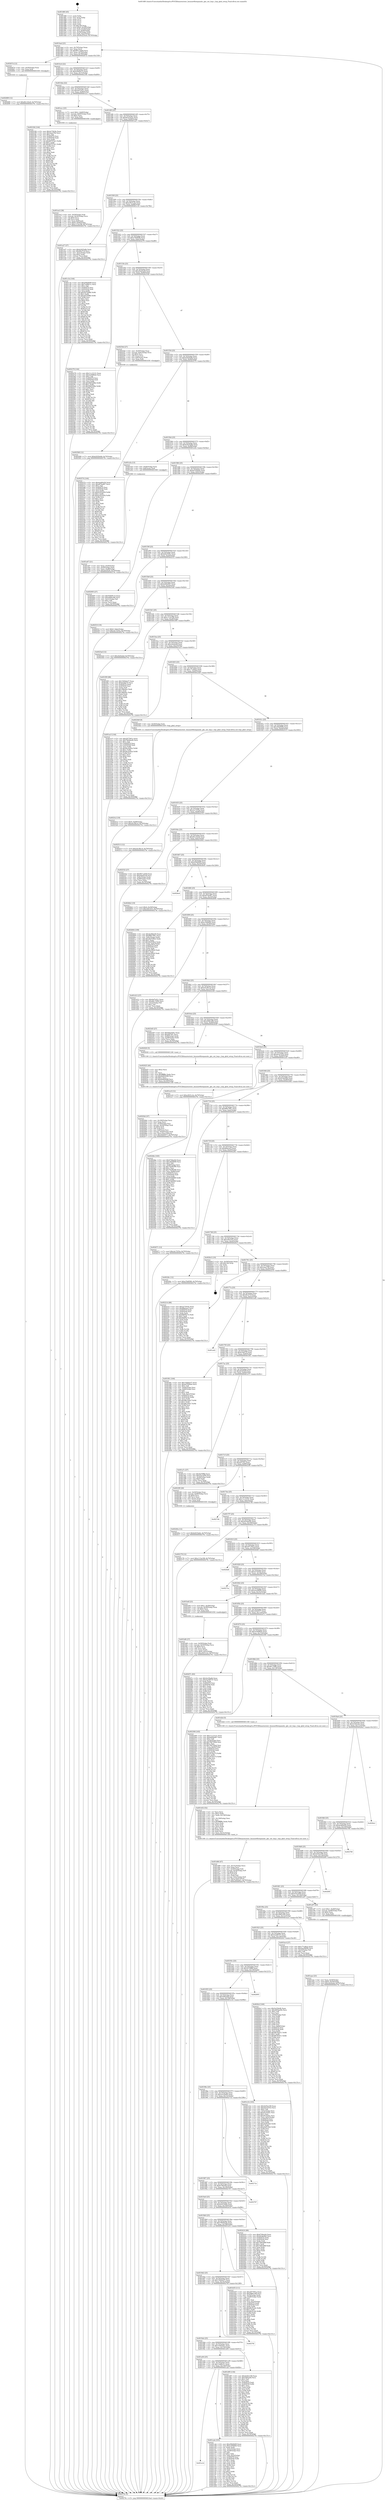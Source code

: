 digraph "0x401480" {
  label = "0x401480 (/mnt/c/Users/mathe/Desktop/tcc/POCII/binaries/extr_linuxnet6lowpannhc_ghc_ext_hop.c_hop_ghid_setup_Final-ollvm.out::main(0))"
  labelloc = "t"
  node[shape=record]

  Entry [label="",width=0.3,height=0.3,shape=circle,fillcolor=black,style=filled]
  "0x4014ad" [label="{
     0x4014ad [23]\l
     | [instrs]\l
     &nbsp;&nbsp;0x4014ad \<+3\>: mov -0x70(%rbp),%eax\l
     &nbsp;&nbsp;0x4014b0 \<+2\>: mov %eax,%ecx\l
     &nbsp;&nbsp;0x4014b2 \<+6\>: sub $0x8011abb9,%ecx\l
     &nbsp;&nbsp;0x4014b8 \<+3\>: mov %eax,-0x74(%rbp)\l
     &nbsp;&nbsp;0x4014bb \<+3\>: mov %ecx,-0x78(%rbp)\l
     &nbsp;&nbsp;0x4014be \<+6\>: je 000000000040267d \<main+0x11fd\>\l
  }"]
  "0x40267d" [label="{
     0x40267d [12]\l
     | [instrs]\l
     &nbsp;&nbsp;0x40267d \<+4\>: mov -0x50(%rbp),%rax\l
     &nbsp;&nbsp;0x402681 \<+3\>: mov %rax,%rdi\l
     &nbsp;&nbsp;0x402684 \<+5\>: call 0000000000401030 \<free@plt\>\l
     | [calls]\l
     &nbsp;&nbsp;0x401030 \{1\} (unknown)\l
  }"]
  "0x4014c4" [label="{
     0x4014c4 [22]\l
     | [instrs]\l
     &nbsp;&nbsp;0x4014c4 \<+5\>: jmp 00000000004014c9 \<main+0x49\>\l
     &nbsp;&nbsp;0x4014c9 \<+3\>: mov -0x74(%rbp),%eax\l
     &nbsp;&nbsp;0x4014cc \<+5\>: sub $0x93609c15,%eax\l
     &nbsp;&nbsp;0x4014d1 \<+3\>: mov %eax,-0x7c(%rbp)\l
     &nbsp;&nbsp;0x4014d4 \<+6\>: je 0000000000402184 \<main+0xd04\>\l
  }"]
  Exit [label="",width=0.3,height=0.3,shape=circle,fillcolor=black,style=filled,peripheries=2]
  "0x402184" [label="{
     0x402184 [144]\l
     | [instrs]\l
     &nbsp;&nbsp;0x402184 \<+5\>: mov $0x2e72fc9e,%eax\l
     &nbsp;&nbsp;0x402189 \<+5\>: mov $0x3aea794,%ecx\l
     &nbsp;&nbsp;0x40218e \<+2\>: mov $0x1,%dl\l
     &nbsp;&nbsp;0x402190 \<+7\>: mov 0x405070,%esi\l
     &nbsp;&nbsp;0x402197 \<+7\>: mov 0x405058,%edi\l
     &nbsp;&nbsp;0x40219e \<+3\>: mov %esi,%r8d\l
     &nbsp;&nbsp;0x4021a1 \<+7\>: sub $0xd0707dc1,%r8d\l
     &nbsp;&nbsp;0x4021a8 \<+4\>: sub $0x1,%r8d\l
     &nbsp;&nbsp;0x4021ac \<+7\>: add $0xd0707dc1,%r8d\l
     &nbsp;&nbsp;0x4021b3 \<+4\>: imul %r8d,%esi\l
     &nbsp;&nbsp;0x4021b7 \<+3\>: and $0x1,%esi\l
     &nbsp;&nbsp;0x4021ba \<+3\>: cmp $0x0,%esi\l
     &nbsp;&nbsp;0x4021bd \<+4\>: sete %r9b\l
     &nbsp;&nbsp;0x4021c1 \<+3\>: cmp $0xa,%edi\l
     &nbsp;&nbsp;0x4021c4 \<+4\>: setl %r10b\l
     &nbsp;&nbsp;0x4021c8 \<+3\>: mov %r9b,%r11b\l
     &nbsp;&nbsp;0x4021cb \<+4\>: xor $0xff,%r11b\l
     &nbsp;&nbsp;0x4021cf \<+3\>: mov %r10b,%bl\l
     &nbsp;&nbsp;0x4021d2 \<+3\>: xor $0xff,%bl\l
     &nbsp;&nbsp;0x4021d5 \<+3\>: xor $0x0,%dl\l
     &nbsp;&nbsp;0x4021d8 \<+3\>: mov %r11b,%r14b\l
     &nbsp;&nbsp;0x4021db \<+4\>: and $0x0,%r14b\l
     &nbsp;&nbsp;0x4021df \<+3\>: and %dl,%r9b\l
     &nbsp;&nbsp;0x4021e2 \<+3\>: mov %bl,%r15b\l
     &nbsp;&nbsp;0x4021e5 \<+4\>: and $0x0,%r15b\l
     &nbsp;&nbsp;0x4021e9 \<+3\>: and %dl,%r10b\l
     &nbsp;&nbsp;0x4021ec \<+3\>: or %r9b,%r14b\l
     &nbsp;&nbsp;0x4021ef \<+3\>: or %r10b,%r15b\l
     &nbsp;&nbsp;0x4021f2 \<+3\>: xor %r15b,%r14b\l
     &nbsp;&nbsp;0x4021f5 \<+3\>: or %bl,%r11b\l
     &nbsp;&nbsp;0x4021f8 \<+4\>: xor $0xff,%r11b\l
     &nbsp;&nbsp;0x4021fc \<+3\>: or $0x0,%dl\l
     &nbsp;&nbsp;0x4021ff \<+3\>: and %dl,%r11b\l
     &nbsp;&nbsp;0x402202 \<+3\>: or %r11b,%r14b\l
     &nbsp;&nbsp;0x402205 \<+4\>: test $0x1,%r14b\l
     &nbsp;&nbsp;0x402209 \<+3\>: cmovne %ecx,%eax\l
     &nbsp;&nbsp;0x40220c \<+3\>: mov %eax,-0x70(%rbp)\l
     &nbsp;&nbsp;0x40220f \<+5\>: jmp 000000000040279c \<main+0x131c\>\l
  }"]
  "0x4014da" [label="{
     0x4014da [22]\l
     | [instrs]\l
     &nbsp;&nbsp;0x4014da \<+5\>: jmp 00000000004014df \<main+0x5f\>\l
     &nbsp;&nbsp;0x4014df \<+3\>: mov -0x74(%rbp),%eax\l
     &nbsp;&nbsp;0x4014e2 \<+5\>: sub $0x9af7e01c,%eax\l
     &nbsp;&nbsp;0x4014e7 \<+3\>: mov %eax,-0x80(%rbp)\l
     &nbsp;&nbsp;0x4014ea \<+6\>: je 0000000000401ecc \<main+0xa4c\>\l
  }"]
  "0x402689" [label="{
     0x402689 [12]\l
     | [instrs]\l
     &nbsp;&nbsp;0x402689 \<+7\>: movl $0xd0c142a0,-0x70(%rbp)\l
     &nbsp;&nbsp;0x402690 \<+5\>: jmp 000000000040279c \<main+0x131c\>\l
  }"]
  "0x401ecc" [label="{
     0x401ecc [23]\l
     | [instrs]\l
     &nbsp;&nbsp;0x401ecc \<+7\>: movl $0x1,-0x60(%rbp)\l
     &nbsp;&nbsp;0x401ed3 \<+4\>: movslq -0x60(%rbp),%rax\l
     &nbsp;&nbsp;0x401ed7 \<+4\>: shl $0x2,%rax\l
     &nbsp;&nbsp;0x401edb \<+3\>: mov %rax,%rdi\l
     &nbsp;&nbsp;0x401ede \<+5\>: call 0000000000401050 \<malloc@plt\>\l
     | [calls]\l
     &nbsp;&nbsp;0x401050 \{1\} (unknown)\l
  }"]
  "0x4014f0" [label="{
     0x4014f0 [25]\l
     | [instrs]\l
     &nbsp;&nbsp;0x4014f0 \<+5\>: jmp 00000000004014f5 \<main+0x75\>\l
     &nbsp;&nbsp;0x4014f5 \<+3\>: mov -0x74(%rbp),%eax\l
     &nbsp;&nbsp;0x4014f8 \<+5\>: sub $0x9e223e2e,%eax\l
     &nbsp;&nbsp;0x4014fd \<+6\>: mov %eax,-0x84(%rbp)\l
     &nbsp;&nbsp;0x401503 \<+6\>: je 0000000000401a27 \<main+0x5a7\>\l
  }"]
  "0x402568" [label="{
     0x402568 [12]\l
     | [instrs]\l
     &nbsp;&nbsp;0x402568 \<+7\>: movl $0xb2020e8d,-0x70(%rbp)\l
     &nbsp;&nbsp;0x40256f \<+5\>: jmp 000000000040279c \<main+0x131c\>\l
  }"]
  "0x401a27" [label="{
     0x401a27 [27]\l
     | [instrs]\l
     &nbsp;&nbsp;0x401a27 \<+5\>: mov $0xb2425a6b,%eax\l
     &nbsp;&nbsp;0x401a2c \<+5\>: mov $0x46c57ef,%ecx\l
     &nbsp;&nbsp;0x401a31 \<+3\>: mov -0x2c(%rbp),%edx\l
     &nbsp;&nbsp;0x401a34 \<+3\>: cmp $0x2,%edx\l
     &nbsp;&nbsp;0x401a37 \<+3\>: cmovne %ecx,%eax\l
     &nbsp;&nbsp;0x401a3a \<+3\>: mov %eax,-0x70(%rbp)\l
     &nbsp;&nbsp;0x401a3d \<+5\>: jmp 000000000040279c \<main+0x131c\>\l
  }"]
  "0x401509" [label="{
     0x401509 [25]\l
     | [instrs]\l
     &nbsp;&nbsp;0x401509 \<+5\>: jmp 000000000040150e \<main+0x8e\>\l
     &nbsp;&nbsp;0x40150e \<+3\>: mov -0x74(%rbp),%eax\l
     &nbsp;&nbsp;0x401511 \<+5\>: sub $0xa3631c2e,%eax\l
     &nbsp;&nbsp;0x401516 \<+6\>: mov %eax,-0x88(%rbp)\l
     &nbsp;&nbsp;0x40151c \<+6\>: je 0000000000401c1b \<main+0x79b\>\l
  }"]
  "0x40279c" [label="{
     0x40279c [5]\l
     | [instrs]\l
     &nbsp;&nbsp;0x40279c \<+5\>: jmp 00000000004014ad \<main+0x2d\>\l
  }"]
  "0x401480" [label="{
     0x401480 [45]\l
     | [instrs]\l
     &nbsp;&nbsp;0x401480 \<+1\>: push %rbp\l
     &nbsp;&nbsp;0x401481 \<+3\>: mov %rsp,%rbp\l
     &nbsp;&nbsp;0x401484 \<+2\>: push %r15\l
     &nbsp;&nbsp;0x401486 \<+2\>: push %r14\l
     &nbsp;&nbsp;0x401488 \<+2\>: push %r12\l
     &nbsp;&nbsp;0x40148a \<+1\>: push %rbx\l
     &nbsp;&nbsp;0x40148b \<+7\>: sub $0x140,%rsp\l
     &nbsp;&nbsp;0x401492 \<+7\>: movl $0x0,-0x30(%rbp)\l
     &nbsp;&nbsp;0x401499 \<+3\>: mov %edi,-0x34(%rbp)\l
     &nbsp;&nbsp;0x40149c \<+4\>: mov %rsi,-0x40(%rbp)\l
     &nbsp;&nbsp;0x4014a0 \<+3\>: mov -0x34(%rbp),%edi\l
     &nbsp;&nbsp;0x4014a3 \<+3\>: mov %edi,-0x2c(%rbp)\l
     &nbsp;&nbsp;0x4014a6 \<+7\>: movl $0x9e223e2e,-0x70(%rbp)\l
  }"]
  "0x40240a" [label="{
     0x40240a [12]\l
     | [instrs]\l
     &nbsp;&nbsp;0x40240a \<+7\>: movl $0x6e819abb,-0x70(%rbp)\l
     &nbsp;&nbsp;0x402411 \<+5\>: jmp 000000000040279c \<main+0x131c\>\l
  }"]
  "0x401c1b" [label="{
     0x401c1b [144]\l
     | [instrs]\l
     &nbsp;&nbsp;0x401c1b \<+5\>: mov $0xd58d4bf9,%eax\l
     &nbsp;&nbsp;0x401c20 \<+5\>: mov $0x7e480c1c,%ecx\l
     &nbsp;&nbsp;0x401c25 \<+2\>: mov $0x1,%dl\l
     &nbsp;&nbsp;0x401c27 \<+7\>: mov 0x405070,%esi\l
     &nbsp;&nbsp;0x401c2e \<+7\>: mov 0x405058,%edi\l
     &nbsp;&nbsp;0x401c35 \<+3\>: mov %esi,%r8d\l
     &nbsp;&nbsp;0x401c38 \<+7\>: add $0x2f37b98b,%r8d\l
     &nbsp;&nbsp;0x401c3f \<+4\>: sub $0x1,%r8d\l
     &nbsp;&nbsp;0x401c43 \<+7\>: sub $0x2f37b98b,%r8d\l
     &nbsp;&nbsp;0x401c4a \<+4\>: imul %r8d,%esi\l
     &nbsp;&nbsp;0x401c4e \<+3\>: and $0x1,%esi\l
     &nbsp;&nbsp;0x401c51 \<+3\>: cmp $0x0,%esi\l
     &nbsp;&nbsp;0x401c54 \<+4\>: sete %r9b\l
     &nbsp;&nbsp;0x401c58 \<+3\>: cmp $0xa,%edi\l
     &nbsp;&nbsp;0x401c5b \<+4\>: setl %r10b\l
     &nbsp;&nbsp;0x401c5f \<+3\>: mov %r9b,%r11b\l
     &nbsp;&nbsp;0x401c62 \<+4\>: xor $0xff,%r11b\l
     &nbsp;&nbsp;0x401c66 \<+3\>: mov %r10b,%bl\l
     &nbsp;&nbsp;0x401c69 \<+3\>: xor $0xff,%bl\l
     &nbsp;&nbsp;0x401c6c \<+3\>: xor $0x1,%dl\l
     &nbsp;&nbsp;0x401c6f \<+3\>: mov %r11b,%r14b\l
     &nbsp;&nbsp;0x401c72 \<+4\>: and $0xff,%r14b\l
     &nbsp;&nbsp;0x401c76 \<+3\>: and %dl,%r9b\l
     &nbsp;&nbsp;0x401c79 \<+3\>: mov %bl,%r15b\l
     &nbsp;&nbsp;0x401c7c \<+4\>: and $0xff,%r15b\l
     &nbsp;&nbsp;0x401c80 \<+3\>: and %dl,%r10b\l
     &nbsp;&nbsp;0x401c83 \<+3\>: or %r9b,%r14b\l
     &nbsp;&nbsp;0x401c86 \<+3\>: or %r10b,%r15b\l
     &nbsp;&nbsp;0x401c89 \<+3\>: xor %r15b,%r14b\l
     &nbsp;&nbsp;0x401c8c \<+3\>: or %bl,%r11b\l
     &nbsp;&nbsp;0x401c8f \<+4\>: xor $0xff,%r11b\l
     &nbsp;&nbsp;0x401c93 \<+3\>: or $0x1,%dl\l
     &nbsp;&nbsp;0x401c96 \<+3\>: and %dl,%r11b\l
     &nbsp;&nbsp;0x401c99 \<+3\>: or %r11b,%r14b\l
     &nbsp;&nbsp;0x401c9c \<+4\>: test $0x1,%r14b\l
     &nbsp;&nbsp;0x401ca0 \<+3\>: cmovne %ecx,%eax\l
     &nbsp;&nbsp;0x401ca3 \<+3\>: mov %eax,-0x70(%rbp)\l
     &nbsp;&nbsp;0x401ca6 \<+5\>: jmp 000000000040279c \<main+0x131c\>\l
  }"]
  "0x401522" [label="{
     0x401522 [25]\l
     | [instrs]\l
     &nbsp;&nbsp;0x401522 \<+5\>: jmp 0000000000401527 \<main+0xa7\>\l
     &nbsp;&nbsp;0x401527 \<+3\>: mov -0x74(%rbp),%eax\l
     &nbsp;&nbsp;0x40152a \<+5\>: sub $0xa76d95f6,%eax\l
     &nbsp;&nbsp;0x40152f \<+6\>: mov %eax,-0x8c(%rbp)\l
     &nbsp;&nbsp;0x401535 \<+6\>: je 0000000000402278 \<main+0xdf8\>\l
  }"]
  "0x4023c2" [label="{
     0x4023c2 [19]\l
     | [instrs]\l
     &nbsp;&nbsp;0x4023c2 \<+7\>: movl $0x0,-0x68(%rbp)\l
     &nbsp;&nbsp;0x4023c9 \<+7\>: movl $0xe4c58cc4,-0x70(%rbp)\l
     &nbsp;&nbsp;0x4023d0 \<+5\>: jmp 000000000040279c \<main+0x131c\>\l
  }"]
  "0x402278" [label="{
     0x402278 [144]\l
     | [instrs]\l
     &nbsp;&nbsp;0x402278 \<+5\>: mov $0x11c12121,%eax\l
     &nbsp;&nbsp;0x40227d \<+5\>: mov $0x3c0496eb,%ecx\l
     &nbsp;&nbsp;0x402282 \<+2\>: mov $0x1,%dl\l
     &nbsp;&nbsp;0x402284 \<+7\>: mov 0x405070,%esi\l
     &nbsp;&nbsp;0x40228b \<+7\>: mov 0x405058,%edi\l
     &nbsp;&nbsp;0x402292 \<+3\>: mov %esi,%r8d\l
     &nbsp;&nbsp;0x402295 \<+7\>: add $0x50b5268e,%r8d\l
     &nbsp;&nbsp;0x40229c \<+4\>: sub $0x1,%r8d\l
     &nbsp;&nbsp;0x4022a0 \<+7\>: sub $0x50b5268e,%r8d\l
     &nbsp;&nbsp;0x4022a7 \<+4\>: imul %r8d,%esi\l
     &nbsp;&nbsp;0x4022ab \<+3\>: and $0x1,%esi\l
     &nbsp;&nbsp;0x4022ae \<+3\>: cmp $0x0,%esi\l
     &nbsp;&nbsp;0x4022b1 \<+4\>: sete %r9b\l
     &nbsp;&nbsp;0x4022b5 \<+3\>: cmp $0xa,%edi\l
     &nbsp;&nbsp;0x4022b8 \<+4\>: setl %r10b\l
     &nbsp;&nbsp;0x4022bc \<+3\>: mov %r9b,%r11b\l
     &nbsp;&nbsp;0x4022bf \<+4\>: xor $0xff,%r11b\l
     &nbsp;&nbsp;0x4022c3 \<+3\>: mov %r10b,%bl\l
     &nbsp;&nbsp;0x4022c6 \<+3\>: xor $0xff,%bl\l
     &nbsp;&nbsp;0x4022c9 \<+3\>: xor $0x0,%dl\l
     &nbsp;&nbsp;0x4022cc \<+3\>: mov %r11b,%r14b\l
     &nbsp;&nbsp;0x4022cf \<+4\>: and $0x0,%r14b\l
     &nbsp;&nbsp;0x4022d3 \<+3\>: and %dl,%r9b\l
     &nbsp;&nbsp;0x4022d6 \<+3\>: mov %bl,%r15b\l
     &nbsp;&nbsp;0x4022d9 \<+4\>: and $0x0,%r15b\l
     &nbsp;&nbsp;0x4022dd \<+3\>: and %dl,%r10b\l
     &nbsp;&nbsp;0x4022e0 \<+3\>: or %r9b,%r14b\l
     &nbsp;&nbsp;0x4022e3 \<+3\>: or %r10b,%r15b\l
     &nbsp;&nbsp;0x4022e6 \<+3\>: xor %r15b,%r14b\l
     &nbsp;&nbsp;0x4022e9 \<+3\>: or %bl,%r11b\l
     &nbsp;&nbsp;0x4022ec \<+4\>: xor $0xff,%r11b\l
     &nbsp;&nbsp;0x4022f0 \<+3\>: or $0x0,%dl\l
     &nbsp;&nbsp;0x4022f3 \<+3\>: and %dl,%r11b\l
     &nbsp;&nbsp;0x4022f6 \<+3\>: or %r11b,%r14b\l
     &nbsp;&nbsp;0x4022f9 \<+4\>: test $0x1,%r14b\l
     &nbsp;&nbsp;0x4022fd \<+3\>: cmovne %ecx,%eax\l
     &nbsp;&nbsp;0x402300 \<+3\>: mov %eax,-0x70(%rbp)\l
     &nbsp;&nbsp;0x402303 \<+5\>: jmp 000000000040279c \<main+0x131c\>\l
  }"]
  "0x40153b" [label="{
     0x40153b [25]\l
     | [instrs]\l
     &nbsp;&nbsp;0x40153b \<+5\>: jmp 0000000000401540 \<main+0xc0\>\l
     &nbsp;&nbsp;0x401540 \<+3\>: mov -0x74(%rbp),%eax\l
     &nbsp;&nbsp;0x401543 \<+5\>: sub $0xa9ad3ce8,%eax\l
     &nbsp;&nbsp;0x401548 \<+6\>: mov %eax,-0x90(%rbp)\l
     &nbsp;&nbsp;0x40154e \<+6\>: je 000000000040254d \<main+0x10cd\>\l
  }"]
  "0x40204d" [label="{
     0x40204d [47]\l
     | [instrs]\l
     &nbsp;&nbsp;0x40204d \<+6\>: mov -0x160(%rbp),%ecx\l
     &nbsp;&nbsp;0x402053 \<+3\>: imul %eax,%ecx\l
     &nbsp;&nbsp;0x402056 \<+4\>: mov -0x50(%rbp),%rsi\l
     &nbsp;&nbsp;0x40205a \<+4\>: movslq -0x54(%rbp),%rdi\l
     &nbsp;&nbsp;0x40205e \<+4\>: shl $0x4,%rdi\l
     &nbsp;&nbsp;0x402062 \<+3\>: add %rdi,%rsi\l
     &nbsp;&nbsp;0x402065 \<+4\>: mov 0x8(%rsi),%rsi\l
     &nbsp;&nbsp;0x402069 \<+4\>: movslq -0x64(%rbp),%rdi\l
     &nbsp;&nbsp;0x40206d \<+3\>: mov %ecx,(%rsi,%rdi,4)\l
     &nbsp;&nbsp;0x402070 \<+7\>: movl $0x32f20577,-0x70(%rbp)\l
     &nbsp;&nbsp;0x402077 \<+5\>: jmp 000000000040279c \<main+0x131c\>\l
  }"]
  "0x40254d" [label="{
     0x40254d [27]\l
     | [instrs]\l
     &nbsp;&nbsp;0x40254d \<+4\>: mov -0x50(%rbp),%rax\l
     &nbsp;&nbsp;0x402551 \<+4\>: movslq -0x6c(%rbp),%rcx\l
     &nbsp;&nbsp;0x402555 \<+4\>: shl $0x4,%rcx\l
     &nbsp;&nbsp;0x402559 \<+3\>: add %rcx,%rax\l
     &nbsp;&nbsp;0x40255c \<+4\>: mov 0x8(%rax),%rax\l
     &nbsp;&nbsp;0x402560 \<+3\>: mov %rax,%rdi\l
     &nbsp;&nbsp;0x402563 \<+5\>: call 0000000000401030 \<free@plt\>\l
     | [calls]\l
     &nbsp;&nbsp;0x401030 \{1\} (unknown)\l
  }"]
  "0x401554" [label="{
     0x401554 [25]\l
     | [instrs]\l
     &nbsp;&nbsp;0x401554 \<+5\>: jmp 0000000000401559 \<main+0xd9\>\l
     &nbsp;&nbsp;0x401559 \<+3\>: mov -0x74(%rbp),%eax\l
     &nbsp;&nbsp;0x40155c \<+5\>: sub $0xb2020e8d,%eax\l
     &nbsp;&nbsp;0x401561 \<+6\>: mov %eax,-0x94(%rbp)\l
     &nbsp;&nbsp;0x401567 \<+6\>: je 0000000000402574 \<main+0x10f4\>\l
  }"]
  "0x402025" [label="{
     0x402025 [40]\l
     | [instrs]\l
     &nbsp;&nbsp;0x402025 \<+5\>: mov $0x2,%ecx\l
     &nbsp;&nbsp;0x40202a \<+1\>: cltd\l
     &nbsp;&nbsp;0x40202b \<+2\>: idiv %ecx\l
     &nbsp;&nbsp;0x40202d \<+6\>: imul $0xfffffffe,%edx,%ecx\l
     &nbsp;&nbsp;0x402033 \<+6\>: sub $0x6d464498,%ecx\l
     &nbsp;&nbsp;0x402039 \<+3\>: add $0x1,%ecx\l
     &nbsp;&nbsp;0x40203c \<+6\>: add $0x6d464498,%ecx\l
     &nbsp;&nbsp;0x402042 \<+6\>: mov %ecx,-0x160(%rbp)\l
     &nbsp;&nbsp;0x402048 \<+5\>: call 0000000000401160 \<next_i\>\l
     | [calls]\l
     &nbsp;&nbsp;0x401160 \{1\} (/mnt/c/Users/mathe/Desktop/tcc/POCII/binaries/extr_linuxnet6lowpannhc_ghc_ext_hop.c_hop_ghid_setup_Final-ollvm.out::next_i)\l
  }"]
  "0x402574" [label="{
     0x402574 [144]\l
     | [instrs]\l
     &nbsp;&nbsp;0x402574 \<+5\>: mov $0x4e460a50,%eax\l
     &nbsp;&nbsp;0x402579 \<+5\>: mov $0xdf70ed67,%ecx\l
     &nbsp;&nbsp;0x40257e \<+2\>: mov $0x1,%dl\l
     &nbsp;&nbsp;0x402580 \<+7\>: mov 0x405070,%esi\l
     &nbsp;&nbsp;0x402587 \<+7\>: mov 0x405058,%edi\l
     &nbsp;&nbsp;0x40258e \<+3\>: mov %esi,%r8d\l
     &nbsp;&nbsp;0x402591 \<+7\>: sub $0xb1832d54,%r8d\l
     &nbsp;&nbsp;0x402598 \<+4\>: sub $0x1,%r8d\l
     &nbsp;&nbsp;0x40259c \<+7\>: add $0xb1832d54,%r8d\l
     &nbsp;&nbsp;0x4025a3 \<+4\>: imul %r8d,%esi\l
     &nbsp;&nbsp;0x4025a7 \<+3\>: and $0x1,%esi\l
     &nbsp;&nbsp;0x4025aa \<+3\>: cmp $0x0,%esi\l
     &nbsp;&nbsp;0x4025ad \<+4\>: sete %r9b\l
     &nbsp;&nbsp;0x4025b1 \<+3\>: cmp $0xa,%edi\l
     &nbsp;&nbsp;0x4025b4 \<+4\>: setl %r10b\l
     &nbsp;&nbsp;0x4025b8 \<+3\>: mov %r9b,%r11b\l
     &nbsp;&nbsp;0x4025bb \<+4\>: xor $0xff,%r11b\l
     &nbsp;&nbsp;0x4025bf \<+3\>: mov %r10b,%bl\l
     &nbsp;&nbsp;0x4025c2 \<+3\>: xor $0xff,%bl\l
     &nbsp;&nbsp;0x4025c5 \<+3\>: xor $0x1,%dl\l
     &nbsp;&nbsp;0x4025c8 \<+3\>: mov %r11b,%r14b\l
     &nbsp;&nbsp;0x4025cb \<+4\>: and $0xff,%r14b\l
     &nbsp;&nbsp;0x4025cf \<+3\>: and %dl,%r9b\l
     &nbsp;&nbsp;0x4025d2 \<+3\>: mov %bl,%r15b\l
     &nbsp;&nbsp;0x4025d5 \<+4\>: and $0xff,%r15b\l
     &nbsp;&nbsp;0x4025d9 \<+3\>: and %dl,%r10b\l
     &nbsp;&nbsp;0x4025dc \<+3\>: or %r9b,%r14b\l
     &nbsp;&nbsp;0x4025df \<+3\>: or %r10b,%r15b\l
     &nbsp;&nbsp;0x4025e2 \<+3\>: xor %r15b,%r14b\l
     &nbsp;&nbsp;0x4025e5 \<+3\>: or %bl,%r11b\l
     &nbsp;&nbsp;0x4025e8 \<+4\>: xor $0xff,%r11b\l
     &nbsp;&nbsp;0x4025ec \<+3\>: or $0x1,%dl\l
     &nbsp;&nbsp;0x4025ef \<+3\>: and %dl,%r11b\l
     &nbsp;&nbsp;0x4025f2 \<+3\>: or %r11b,%r14b\l
     &nbsp;&nbsp;0x4025f5 \<+4\>: test $0x1,%r14b\l
     &nbsp;&nbsp;0x4025f9 \<+3\>: cmovne %ecx,%eax\l
     &nbsp;&nbsp;0x4025fc \<+3\>: mov %eax,-0x70(%rbp)\l
     &nbsp;&nbsp;0x4025ff \<+5\>: jmp 000000000040279c \<main+0x131c\>\l
  }"]
  "0x40156d" [label="{
     0x40156d [25]\l
     | [instrs]\l
     &nbsp;&nbsp;0x40156d \<+5\>: jmp 0000000000401572 \<main+0xf2\>\l
     &nbsp;&nbsp;0x401572 \<+3\>: mov -0x74(%rbp),%eax\l
     &nbsp;&nbsp;0x401575 \<+5\>: sub $0xb2425a6b,%eax\l
     &nbsp;&nbsp;0x40157a \<+6\>: mov %eax,-0x98(%rbp)\l
     &nbsp;&nbsp;0x401580 \<+6\>: je 0000000000401a5a \<main+0x5da\>\l
  }"]
  "0x401ee3" [label="{
     0x401ee3 [38]\l
     | [instrs]\l
     &nbsp;&nbsp;0x401ee3 \<+4\>: mov -0x50(%rbp),%rdi\l
     &nbsp;&nbsp;0x401ee7 \<+4\>: movslq -0x54(%rbp),%rcx\l
     &nbsp;&nbsp;0x401eeb \<+4\>: shl $0x4,%rcx\l
     &nbsp;&nbsp;0x401eef \<+3\>: add %rcx,%rdi\l
     &nbsp;&nbsp;0x401ef2 \<+4\>: mov %rax,0x8(%rdi)\l
     &nbsp;&nbsp;0x401ef6 \<+7\>: movl $0x0,-0x64(%rbp)\l
     &nbsp;&nbsp;0x401efd \<+7\>: movl $0xc113a198,-0x70(%rbp)\l
     &nbsp;&nbsp;0x401f04 \<+5\>: jmp 000000000040279c \<main+0x131c\>\l
  }"]
  "0x401a5a" [label="{
     0x401a5a [13]\l
     | [instrs]\l
     &nbsp;&nbsp;0x401a5a \<+4\>: mov -0x40(%rbp),%rax\l
     &nbsp;&nbsp;0x401a5e \<+4\>: mov 0x8(%rax),%rdi\l
     &nbsp;&nbsp;0x401a62 \<+5\>: call 0000000000401060 \<atoi@plt\>\l
     | [calls]\l
     &nbsp;&nbsp;0x401060 \{1\} (unknown)\l
  }"]
  "0x401586" [label="{
     0x401586 [25]\l
     | [instrs]\l
     &nbsp;&nbsp;0x401586 \<+5\>: jmp 000000000040158b \<main+0x10b\>\l
     &nbsp;&nbsp;0x40158b \<+3\>: mov -0x74(%rbp),%eax\l
     &nbsp;&nbsp;0x40158e \<+5\>: sub $0xb47856e6,%eax\l
     &nbsp;&nbsp;0x401593 \<+6\>: mov %eax,-0x9c(%rbp)\l
     &nbsp;&nbsp;0x401599 \<+6\>: je 0000000000402005 \<main+0xb85\>\l
  }"]
  "0x401a67" [label="{
     0x401a67 [21]\l
     | [instrs]\l
     &nbsp;&nbsp;0x401a67 \<+3\>: mov %eax,-0x44(%rbp)\l
     &nbsp;&nbsp;0x401a6a \<+3\>: mov -0x44(%rbp),%eax\l
     &nbsp;&nbsp;0x401a6d \<+3\>: mov %eax,-0x28(%rbp)\l
     &nbsp;&nbsp;0x401a70 \<+7\>: movl $0xa6c6529,-0x70(%rbp)\l
     &nbsp;&nbsp;0x401a77 \<+5\>: jmp 000000000040279c \<main+0x131c\>\l
  }"]
  "0x401d66" [label="{
     0x401d66 [47]\l
     | [instrs]\l
     &nbsp;&nbsp;0x401d66 \<+6\>: mov -0x15c(%rbp),%ecx\l
     &nbsp;&nbsp;0x401d6c \<+3\>: imul %eax,%ecx\l
     &nbsp;&nbsp;0x401d6f \<+4\>: mov -0x50(%rbp),%r8\l
     &nbsp;&nbsp;0x401d73 \<+4\>: movslq -0x54(%rbp),%r9\l
     &nbsp;&nbsp;0x401d77 \<+4\>: shl $0x4,%r9\l
     &nbsp;&nbsp;0x401d7b \<+3\>: add %r9,%r8\l
     &nbsp;&nbsp;0x401d7e \<+3\>: mov (%r8),%r8\l
     &nbsp;&nbsp;0x401d81 \<+4\>: movslq -0x5c(%rbp),%r9\l
     &nbsp;&nbsp;0x401d85 \<+4\>: mov %ecx,(%r8,%r9,4)\l
     &nbsp;&nbsp;0x401d89 \<+7\>: movl $0x7e002de1,-0x70(%rbp)\l
     &nbsp;&nbsp;0x401d90 \<+5\>: jmp 000000000040279c \<main+0x131c\>\l
  }"]
  "0x402005" [label="{
     0x402005 [27]\l
     | [instrs]\l
     &nbsp;&nbsp;0x402005 \<+5\>: mov $0x93609c15,%eax\l
     &nbsp;&nbsp;0x40200a \<+5\>: mov $0xe668ce66,%ecx\l
     &nbsp;&nbsp;0x40200f \<+3\>: mov -0x21(%rbp),%dl\l
     &nbsp;&nbsp;0x402012 \<+3\>: test $0x1,%dl\l
     &nbsp;&nbsp;0x402015 \<+3\>: cmovne %ecx,%eax\l
     &nbsp;&nbsp;0x402018 \<+3\>: mov %eax,-0x70(%rbp)\l
     &nbsp;&nbsp;0x40201b \<+5\>: jmp 000000000040279c \<main+0x131c\>\l
  }"]
  "0x40159f" [label="{
     0x40159f [25]\l
     | [instrs]\l
     &nbsp;&nbsp;0x40159f \<+5\>: jmp 00000000004015a4 \<main+0x124\>\l
     &nbsp;&nbsp;0x4015a4 \<+3\>: mov -0x74(%rbp),%eax\l
     &nbsp;&nbsp;0x4015a7 \<+5\>: sub $0xbb0c920c,%eax\l
     &nbsp;&nbsp;0x4015ac \<+6\>: mov %eax,-0xa0(%rbp)\l
     &nbsp;&nbsp;0x4015b2 \<+6\>: je 000000000040251f \<main+0x109f\>\l
  }"]
  "0x401d32" [label="{
     0x401d32 [52]\l
     | [instrs]\l
     &nbsp;&nbsp;0x401d32 \<+2\>: xor %ecx,%ecx\l
     &nbsp;&nbsp;0x401d34 \<+5\>: mov $0x2,%edx\l
     &nbsp;&nbsp;0x401d39 \<+6\>: mov %edx,-0x158(%rbp)\l
     &nbsp;&nbsp;0x401d3f \<+1\>: cltd\l
     &nbsp;&nbsp;0x401d40 \<+6\>: mov -0x158(%rbp),%esi\l
     &nbsp;&nbsp;0x401d46 \<+2\>: idiv %esi\l
     &nbsp;&nbsp;0x401d48 \<+6\>: imul $0xfffffffe,%edx,%edx\l
     &nbsp;&nbsp;0x401d4e \<+2\>: mov %ecx,%edi\l
     &nbsp;&nbsp;0x401d50 \<+2\>: sub %edx,%edi\l
     &nbsp;&nbsp;0x401d52 \<+2\>: mov %ecx,%edx\l
     &nbsp;&nbsp;0x401d54 \<+3\>: sub $0x1,%edx\l
     &nbsp;&nbsp;0x401d57 \<+2\>: add %edx,%edi\l
     &nbsp;&nbsp;0x401d59 \<+2\>: sub %edi,%ecx\l
     &nbsp;&nbsp;0x401d5b \<+6\>: mov %ecx,-0x15c(%rbp)\l
     &nbsp;&nbsp;0x401d61 \<+5\>: call 0000000000401160 \<next_i\>\l
     | [calls]\l
     &nbsp;&nbsp;0x401160 \{1\} (/mnt/c/Users/mathe/Desktop/tcc/POCII/binaries/extr_linuxnet6lowpannhc_ghc_ext_hop.c_hop_ghid_setup_Final-ollvm.out::next_i)\l
  }"]
  "0x40251f" [label="{
     0x40251f [19]\l
     | [instrs]\l
     &nbsp;&nbsp;0x40251f \<+7\>: movl $0x0,-0x6c(%rbp)\l
     &nbsp;&nbsp;0x402526 \<+7\>: movl $0xcbc7255a,-0x70(%rbp)\l
     &nbsp;&nbsp;0x40252d \<+5\>: jmp 000000000040279c \<main+0x131c\>\l
  }"]
  "0x4015b8" [label="{
     0x4015b8 [25]\l
     | [instrs]\l
     &nbsp;&nbsp;0x4015b8 \<+5\>: jmp 00000000004015bd \<main+0x13d\>\l
     &nbsp;&nbsp;0x4015bd \<+3\>: mov -0x74(%rbp),%eax\l
     &nbsp;&nbsp;0x4015c0 \<+5\>: sub $0xbd49a0b7,%eax\l
     &nbsp;&nbsp;0x4015c5 \<+6\>: mov %eax,-0xa4(%rbp)\l
     &nbsp;&nbsp;0x4015cb \<+6\>: je 00000000004023ad \<main+0xf2d\>\l
  }"]
  "0x401a1d" [label="{
     0x401a1d\l
  }", style=dashed]
  "0x4023ad" [label="{
     0x4023ad [12]\l
     | [instrs]\l
     &nbsp;&nbsp;0x4023ad \<+7\>: movl $0xc6e0edaf,-0x70(%rbp)\l
     &nbsp;&nbsp;0x4023b4 \<+5\>: jmp 000000000040279c \<main+0x131c\>\l
  }"]
  "0x4015d1" [label="{
     0x4015d1 [25]\l
     | [instrs]\l
     &nbsp;&nbsp;0x4015d1 \<+5\>: jmp 00000000004015d6 \<main+0x156\>\l
     &nbsp;&nbsp;0x4015d6 \<+3\>: mov -0x74(%rbp),%eax\l
     &nbsp;&nbsp;0x4015d9 \<+5\>: sub $0xc113a198,%eax\l
     &nbsp;&nbsp;0x4015de \<+6\>: mov %eax,-0xa8(%rbp)\l
     &nbsp;&nbsp;0x4015e4 \<+6\>: je 0000000000401f09 \<main+0xa89\>\l
  }"]
  "0x401cab" [label="{
     0x401cab [103]\l
     | [instrs]\l
     &nbsp;&nbsp;0x401cab \<+5\>: mov $0xd58d4bf9,%eax\l
     &nbsp;&nbsp;0x401cb0 \<+5\>: mov $0xe1f0db64,%ecx\l
     &nbsp;&nbsp;0x401cb5 \<+2\>: xor %edx,%edx\l
     &nbsp;&nbsp;0x401cb7 \<+3\>: mov -0x5c(%rbp),%esi\l
     &nbsp;&nbsp;0x401cba \<+3\>: cmp -0x58(%rbp),%esi\l
     &nbsp;&nbsp;0x401cbd \<+4\>: setl %dil\l
     &nbsp;&nbsp;0x401cc1 \<+4\>: and $0x1,%dil\l
     &nbsp;&nbsp;0x401cc5 \<+4\>: mov %dil,-0x22(%rbp)\l
     &nbsp;&nbsp;0x401cc9 \<+7\>: mov 0x405070,%esi\l
     &nbsp;&nbsp;0x401cd0 \<+8\>: mov 0x405058,%r8d\l
     &nbsp;&nbsp;0x401cd8 \<+3\>: sub $0x1,%edx\l
     &nbsp;&nbsp;0x401cdb \<+3\>: mov %esi,%r9d\l
     &nbsp;&nbsp;0x401cde \<+3\>: add %edx,%r9d\l
     &nbsp;&nbsp;0x401ce1 \<+4\>: imul %r9d,%esi\l
     &nbsp;&nbsp;0x401ce5 \<+3\>: and $0x1,%esi\l
     &nbsp;&nbsp;0x401ce8 \<+3\>: cmp $0x0,%esi\l
     &nbsp;&nbsp;0x401ceb \<+4\>: sete %dil\l
     &nbsp;&nbsp;0x401cef \<+4\>: cmp $0xa,%r8d\l
     &nbsp;&nbsp;0x401cf3 \<+4\>: setl %r10b\l
     &nbsp;&nbsp;0x401cf7 \<+3\>: mov %dil,%r11b\l
     &nbsp;&nbsp;0x401cfa \<+3\>: and %r10b,%r11b\l
     &nbsp;&nbsp;0x401cfd \<+3\>: xor %r10b,%dil\l
     &nbsp;&nbsp;0x401d00 \<+3\>: or %dil,%r11b\l
     &nbsp;&nbsp;0x401d03 \<+4\>: test $0x1,%r11b\l
     &nbsp;&nbsp;0x401d07 \<+3\>: cmovne %ecx,%eax\l
     &nbsp;&nbsp;0x401d0a \<+3\>: mov %eax,-0x70(%rbp)\l
     &nbsp;&nbsp;0x401d0d \<+5\>: jmp 000000000040279c \<main+0x131c\>\l
  }"]
  "0x401f09" [label="{
     0x401f09 [88]\l
     | [instrs]\l
     &nbsp;&nbsp;0x401f09 \<+5\>: mov $0x7d5b0a37,%eax\l
     &nbsp;&nbsp;0x401f0e \<+5\>: mov $0x61b6274,%ecx\l
     &nbsp;&nbsp;0x401f13 \<+7\>: mov 0x405070,%edx\l
     &nbsp;&nbsp;0x401f1a \<+7\>: mov 0x405058,%esi\l
     &nbsp;&nbsp;0x401f21 \<+2\>: mov %edx,%edi\l
     &nbsp;&nbsp;0x401f23 \<+6\>: add $0x1ffde6ec,%edi\l
     &nbsp;&nbsp;0x401f29 \<+3\>: sub $0x1,%edi\l
     &nbsp;&nbsp;0x401f2c \<+6\>: sub $0x1ffde6ec,%edi\l
     &nbsp;&nbsp;0x401f32 \<+3\>: imul %edi,%edx\l
     &nbsp;&nbsp;0x401f35 \<+3\>: and $0x1,%edx\l
     &nbsp;&nbsp;0x401f38 \<+3\>: cmp $0x0,%edx\l
     &nbsp;&nbsp;0x401f3b \<+4\>: sete %r8b\l
     &nbsp;&nbsp;0x401f3f \<+3\>: cmp $0xa,%esi\l
     &nbsp;&nbsp;0x401f42 \<+4\>: setl %r9b\l
     &nbsp;&nbsp;0x401f46 \<+3\>: mov %r8b,%r10b\l
     &nbsp;&nbsp;0x401f49 \<+3\>: and %r9b,%r10b\l
     &nbsp;&nbsp;0x401f4c \<+3\>: xor %r9b,%r8b\l
     &nbsp;&nbsp;0x401f4f \<+3\>: or %r8b,%r10b\l
     &nbsp;&nbsp;0x401f52 \<+4\>: test $0x1,%r10b\l
     &nbsp;&nbsp;0x401f56 \<+3\>: cmovne %ecx,%eax\l
     &nbsp;&nbsp;0x401f59 \<+3\>: mov %eax,-0x70(%rbp)\l
     &nbsp;&nbsp;0x401f5c \<+5\>: jmp 000000000040279c \<main+0x131c\>\l
  }"]
  "0x4015ea" [label="{
     0x4015ea [25]\l
     | [instrs]\l
     &nbsp;&nbsp;0x4015ea \<+5\>: jmp 00000000004015ef \<main+0x16f\>\l
     &nbsp;&nbsp;0x4015ef \<+3\>: mov -0x74(%rbp),%eax\l
     &nbsp;&nbsp;0x4015f2 \<+5\>: sub $0xc6e0edaf,%eax\l
     &nbsp;&nbsp;0x4015f7 \<+6\>: mov %eax,-0xac(%rbp)\l
     &nbsp;&nbsp;0x4015fd \<+6\>: je 0000000000401ac5 \<main+0x645\>\l
  }"]
  "0x401a04" [label="{
     0x401a04 [25]\l
     | [instrs]\l
     &nbsp;&nbsp;0x401a04 \<+5\>: jmp 0000000000401a09 \<main+0x589\>\l
     &nbsp;&nbsp;0x401a09 \<+3\>: mov -0x74(%rbp),%eax\l
     &nbsp;&nbsp;0x401a0c \<+5\>: sub $0x7e480c1c,%eax\l
     &nbsp;&nbsp;0x401a11 \<+6\>: mov %eax,-0x154(%rbp)\l
     &nbsp;&nbsp;0x401a17 \<+6\>: je 0000000000401cab \<main+0x82b\>\l
  }"]
  "0x401ac5" [label="{
     0x401ac5 [144]\l
     | [instrs]\l
     &nbsp;&nbsp;0x401ac5 \<+5\>: mov $0x29776f1a,%eax\l
     &nbsp;&nbsp;0x401aca \<+5\>: mov $0x70656a2b,%ecx\l
     &nbsp;&nbsp;0x401acf \<+2\>: mov $0x1,%dl\l
     &nbsp;&nbsp;0x401ad1 \<+7\>: mov 0x405070,%esi\l
     &nbsp;&nbsp;0x401ad8 \<+7\>: mov 0x405058,%edi\l
     &nbsp;&nbsp;0x401adf \<+3\>: mov %esi,%r8d\l
     &nbsp;&nbsp;0x401ae2 \<+7\>: sub $0x9ecb262e,%r8d\l
     &nbsp;&nbsp;0x401ae9 \<+4\>: sub $0x1,%r8d\l
     &nbsp;&nbsp;0x401aed \<+7\>: add $0x9ecb262e,%r8d\l
     &nbsp;&nbsp;0x401af4 \<+4\>: imul %r8d,%esi\l
     &nbsp;&nbsp;0x401af8 \<+3\>: and $0x1,%esi\l
     &nbsp;&nbsp;0x401afb \<+3\>: cmp $0x0,%esi\l
     &nbsp;&nbsp;0x401afe \<+4\>: sete %r9b\l
     &nbsp;&nbsp;0x401b02 \<+3\>: cmp $0xa,%edi\l
     &nbsp;&nbsp;0x401b05 \<+4\>: setl %r10b\l
     &nbsp;&nbsp;0x401b09 \<+3\>: mov %r9b,%r11b\l
     &nbsp;&nbsp;0x401b0c \<+4\>: xor $0xff,%r11b\l
     &nbsp;&nbsp;0x401b10 \<+3\>: mov %r10b,%bl\l
     &nbsp;&nbsp;0x401b13 \<+3\>: xor $0xff,%bl\l
     &nbsp;&nbsp;0x401b16 \<+3\>: xor $0x1,%dl\l
     &nbsp;&nbsp;0x401b19 \<+3\>: mov %r11b,%r14b\l
     &nbsp;&nbsp;0x401b1c \<+4\>: and $0xff,%r14b\l
     &nbsp;&nbsp;0x401b20 \<+3\>: and %dl,%r9b\l
     &nbsp;&nbsp;0x401b23 \<+3\>: mov %bl,%r15b\l
     &nbsp;&nbsp;0x401b26 \<+4\>: and $0xff,%r15b\l
     &nbsp;&nbsp;0x401b2a \<+3\>: and %dl,%r10b\l
     &nbsp;&nbsp;0x401b2d \<+3\>: or %r9b,%r14b\l
     &nbsp;&nbsp;0x401b30 \<+3\>: or %r10b,%r15b\l
     &nbsp;&nbsp;0x401b33 \<+3\>: xor %r15b,%r14b\l
     &nbsp;&nbsp;0x401b36 \<+3\>: or %bl,%r11b\l
     &nbsp;&nbsp;0x401b39 \<+4\>: xor $0xff,%r11b\l
     &nbsp;&nbsp;0x401b3d \<+3\>: or $0x1,%dl\l
     &nbsp;&nbsp;0x401b40 \<+3\>: and %dl,%r11b\l
     &nbsp;&nbsp;0x401b43 \<+3\>: or %r11b,%r14b\l
     &nbsp;&nbsp;0x401b46 \<+4\>: test $0x1,%r14b\l
     &nbsp;&nbsp;0x401b4a \<+3\>: cmovne %ecx,%eax\l
     &nbsp;&nbsp;0x401b4d \<+3\>: mov %eax,-0x70(%rbp)\l
     &nbsp;&nbsp;0x401b50 \<+5\>: jmp 000000000040279c \<main+0x131c\>\l
  }"]
  "0x401603" [label="{
     0x401603 [25]\l
     | [instrs]\l
     &nbsp;&nbsp;0x401603 \<+5\>: jmp 0000000000401608 \<main+0x188\>\l
     &nbsp;&nbsp;0x401608 \<+3\>: mov -0x74(%rbp),%eax\l
     &nbsp;&nbsp;0x40160b \<+5\>: sub $0xc77cd0a2,%eax\l
     &nbsp;&nbsp;0x401610 \<+6\>: mov %eax,-0xb0(%rbp)\l
     &nbsp;&nbsp;0x401616 \<+6\>: je 00000000004023b9 \<main+0xf39\>\l
  }"]
  "0x401d95" [label="{
     0x401d95 [134]\l
     | [instrs]\l
     &nbsp;&nbsp;0x401d95 \<+5\>: mov $0x4e93a108,%eax\l
     &nbsp;&nbsp;0x401d9a \<+5\>: mov $0x5df5aafd,%ecx\l
     &nbsp;&nbsp;0x401d9f \<+2\>: mov $0x1,%dl\l
     &nbsp;&nbsp;0x401da1 \<+2\>: xor %esi,%esi\l
     &nbsp;&nbsp;0x401da3 \<+7\>: mov 0x405070,%edi\l
     &nbsp;&nbsp;0x401daa \<+8\>: mov 0x405058,%r8d\l
     &nbsp;&nbsp;0x401db2 \<+3\>: sub $0x1,%esi\l
     &nbsp;&nbsp;0x401db5 \<+3\>: mov %edi,%r9d\l
     &nbsp;&nbsp;0x401db8 \<+3\>: add %esi,%r9d\l
     &nbsp;&nbsp;0x401dbb \<+4\>: imul %r9d,%edi\l
     &nbsp;&nbsp;0x401dbf \<+3\>: and $0x1,%edi\l
     &nbsp;&nbsp;0x401dc2 \<+3\>: cmp $0x0,%edi\l
     &nbsp;&nbsp;0x401dc5 \<+4\>: sete %r10b\l
     &nbsp;&nbsp;0x401dc9 \<+4\>: cmp $0xa,%r8d\l
     &nbsp;&nbsp;0x401dcd \<+4\>: setl %r11b\l
     &nbsp;&nbsp;0x401dd1 \<+3\>: mov %r10b,%bl\l
     &nbsp;&nbsp;0x401dd4 \<+3\>: xor $0xff,%bl\l
     &nbsp;&nbsp;0x401dd7 \<+3\>: mov %r11b,%r14b\l
     &nbsp;&nbsp;0x401dda \<+4\>: xor $0xff,%r14b\l
     &nbsp;&nbsp;0x401dde \<+3\>: xor $0x0,%dl\l
     &nbsp;&nbsp;0x401de1 \<+3\>: mov %bl,%r15b\l
     &nbsp;&nbsp;0x401de4 \<+4\>: and $0x0,%r15b\l
     &nbsp;&nbsp;0x401de8 \<+3\>: and %dl,%r10b\l
     &nbsp;&nbsp;0x401deb \<+3\>: mov %r14b,%r12b\l
     &nbsp;&nbsp;0x401dee \<+4\>: and $0x0,%r12b\l
     &nbsp;&nbsp;0x401df2 \<+3\>: and %dl,%r11b\l
     &nbsp;&nbsp;0x401df5 \<+3\>: or %r10b,%r15b\l
     &nbsp;&nbsp;0x401df8 \<+3\>: or %r11b,%r12b\l
     &nbsp;&nbsp;0x401dfb \<+3\>: xor %r12b,%r15b\l
     &nbsp;&nbsp;0x401dfe \<+3\>: or %r14b,%bl\l
     &nbsp;&nbsp;0x401e01 \<+3\>: xor $0xff,%bl\l
     &nbsp;&nbsp;0x401e04 \<+3\>: or $0x0,%dl\l
     &nbsp;&nbsp;0x401e07 \<+2\>: and %dl,%bl\l
     &nbsp;&nbsp;0x401e09 \<+3\>: or %bl,%r15b\l
     &nbsp;&nbsp;0x401e0c \<+4\>: test $0x1,%r15b\l
     &nbsp;&nbsp;0x401e10 \<+3\>: cmovne %ecx,%eax\l
     &nbsp;&nbsp;0x401e13 \<+3\>: mov %eax,-0x70(%rbp)\l
     &nbsp;&nbsp;0x401e16 \<+5\>: jmp 000000000040279c \<main+0x131c\>\l
  }"]
  "0x4023b9" [label="{
     0x4023b9 [9]\l
     | [instrs]\l
     &nbsp;&nbsp;0x4023b9 \<+4\>: mov -0x50(%rbp),%rdi\l
     &nbsp;&nbsp;0x4023bd \<+5\>: call 0000000000401450 \<hop_ghid_setup\>\l
     | [calls]\l
     &nbsp;&nbsp;0x401450 \{1\} (/mnt/c/Users/mathe/Desktop/tcc/POCII/binaries/extr_linuxnet6lowpannhc_ghc_ext_hop.c_hop_ghid_setup_Final-ollvm.out::hop_ghid_setup)\l
  }"]
  "0x40161c" [label="{
     0x40161c [25]\l
     | [instrs]\l
     &nbsp;&nbsp;0x40161c \<+5\>: jmp 0000000000401621 \<main+0x1a1\>\l
     &nbsp;&nbsp;0x401621 \<+3\>: mov -0x74(%rbp),%eax\l
     &nbsp;&nbsp;0x401624 \<+5\>: sub $0xc8d2f006,%eax\l
     &nbsp;&nbsp;0x401629 \<+6\>: mov %eax,-0xb4(%rbp)\l
     &nbsp;&nbsp;0x40162f \<+6\>: je 0000000000402513 \<main+0x1093\>\l
  }"]
  "0x4019eb" [label="{
     0x4019eb [25]\l
     | [instrs]\l
     &nbsp;&nbsp;0x4019eb \<+5\>: jmp 00000000004019f0 \<main+0x570\>\l
     &nbsp;&nbsp;0x4019f0 \<+3\>: mov -0x74(%rbp),%eax\l
     &nbsp;&nbsp;0x4019f3 \<+5\>: sub $0x7e002de1,%eax\l
     &nbsp;&nbsp;0x4019f8 \<+6\>: mov %eax,-0x150(%rbp)\l
     &nbsp;&nbsp;0x4019fe \<+6\>: je 0000000000401d95 \<main+0x915\>\l
  }"]
  "0x402513" [label="{
     0x402513 [12]\l
     | [instrs]\l
     &nbsp;&nbsp;0x402513 \<+7\>: movl $0xe4c58cc4,-0x70(%rbp)\l
     &nbsp;&nbsp;0x40251a \<+5\>: jmp 000000000040279c \<main+0x131c\>\l
  }"]
  "0x401635" [label="{
     0x401635 [25]\l
     | [instrs]\l
     &nbsp;&nbsp;0x401635 \<+5\>: jmp 000000000040163a \<main+0x1ba\>\l
     &nbsp;&nbsp;0x40163a \<+3\>: mov -0x74(%rbp),%eax\l
     &nbsp;&nbsp;0x40163d \<+5\>: sub $0xcbc7255a,%eax\l
     &nbsp;&nbsp;0x401642 \<+6\>: mov %eax,-0xb8(%rbp)\l
     &nbsp;&nbsp;0x401648 \<+6\>: je 0000000000402532 \<main+0x10b2\>\l
  }"]
  "0x40270f" [label="{
     0x40270f\l
  }", style=dashed]
  "0x402532" [label="{
     0x402532 [27]\l
     | [instrs]\l
     &nbsp;&nbsp;0x402532 \<+5\>: mov $0x8011abb9,%eax\l
     &nbsp;&nbsp;0x402537 \<+5\>: mov $0xa9ad3ce8,%ecx\l
     &nbsp;&nbsp;0x40253c \<+3\>: mov -0x6c(%rbp),%edx\l
     &nbsp;&nbsp;0x40253f \<+3\>: cmp -0x48(%rbp),%edx\l
     &nbsp;&nbsp;0x402542 \<+3\>: cmovl %ecx,%eax\l
     &nbsp;&nbsp;0x402545 \<+3\>: mov %eax,-0x70(%rbp)\l
     &nbsp;&nbsp;0x402548 \<+5\>: jmp 000000000040279c \<main+0x131c\>\l
  }"]
  "0x40164e" [label="{
     0x40164e [25]\l
     | [instrs]\l
     &nbsp;&nbsp;0x40164e \<+5\>: jmp 0000000000401653 \<main+0x1d3\>\l
     &nbsp;&nbsp;0x401653 \<+3\>: mov -0x74(%rbp),%eax\l
     &nbsp;&nbsp;0x401656 \<+5\>: sub $0xd0c142a0,%eax\l
     &nbsp;&nbsp;0x40165b \<+6\>: mov %eax,-0xbc(%rbp)\l
     &nbsp;&nbsp;0x401661 \<+6\>: je 00000000004026b2 \<main+0x1232\>\l
  }"]
  "0x401bf6" [label="{
     0x401bf6 [37]\l
     | [instrs]\l
     &nbsp;&nbsp;0x401bf6 \<+4\>: mov -0x50(%rbp),%rdi\l
     &nbsp;&nbsp;0x401bfa \<+4\>: movslq -0x54(%rbp),%rcx\l
     &nbsp;&nbsp;0x401bfe \<+4\>: shl $0x4,%rcx\l
     &nbsp;&nbsp;0x401c02 \<+3\>: add %rcx,%rdi\l
     &nbsp;&nbsp;0x401c05 \<+3\>: mov %rax,(%rdi)\l
     &nbsp;&nbsp;0x401c08 \<+7\>: movl $0x0,-0x5c(%rbp)\l
     &nbsp;&nbsp;0x401c0f \<+7\>: movl $0xa3631c2e,-0x70(%rbp)\l
     &nbsp;&nbsp;0x401c16 \<+5\>: jmp 000000000040279c \<main+0x131c\>\l
  }"]
  "0x4026b2" [label="{
     0x4026b2 [19]\l
     | [instrs]\l
     &nbsp;&nbsp;0x4026b2 \<+7\>: movl $0x0,-0x30(%rbp)\l
     &nbsp;&nbsp;0x4026b9 \<+7\>: movl $0x3261433,-0x70(%rbp)\l
     &nbsp;&nbsp;0x4026c0 \<+5\>: jmp 000000000040279c \<main+0x131c\>\l
  }"]
  "0x401667" [label="{
     0x401667 [25]\l
     | [instrs]\l
     &nbsp;&nbsp;0x401667 \<+5\>: jmp 000000000040166c \<main+0x1ec\>\l
     &nbsp;&nbsp;0x40166c \<+3\>: mov -0x74(%rbp),%eax\l
     &nbsp;&nbsp;0x40166f \<+5\>: sub $0xd58d4bf9,%eax\l
     &nbsp;&nbsp;0x401674 \<+6\>: mov %eax,-0xc0(%rbp)\l
     &nbsp;&nbsp;0x40167a \<+6\>: je 00000000004026e4 \<main+0x1264\>\l
  }"]
  "0x4019d2" [label="{
     0x4019d2 [25]\l
     | [instrs]\l
     &nbsp;&nbsp;0x4019d2 \<+5\>: jmp 00000000004019d7 \<main+0x557\>\l
     &nbsp;&nbsp;0x4019d7 \<+3\>: mov -0x74(%rbp),%eax\l
     &nbsp;&nbsp;0x4019da \<+5\>: sub $0x7d5b0a37,%eax\l
     &nbsp;&nbsp;0x4019df \<+6\>: mov %eax,-0x14c(%rbp)\l
     &nbsp;&nbsp;0x4019e5 \<+6\>: je 000000000040270f \<main+0x128f\>\l
  }"]
  "0x4026e4" [label="{
     0x4026e4\l
  }", style=dashed]
  "0x401680" [label="{
     0x401680 [25]\l
     | [instrs]\l
     &nbsp;&nbsp;0x401680 \<+5\>: jmp 0000000000401685 \<main+0x205\>\l
     &nbsp;&nbsp;0x401685 \<+3\>: mov -0x74(%rbp),%eax\l
     &nbsp;&nbsp;0x401688 \<+5\>: sub $0xdf70ed67,%eax\l
     &nbsp;&nbsp;0x40168d \<+6\>: mov %eax,-0xc4(%rbp)\l
     &nbsp;&nbsp;0x401693 \<+6\>: je 0000000000402604 \<main+0x1184\>\l
  }"]
  "0x401b55" [label="{
     0x401b55 [111]\l
     | [instrs]\l
     &nbsp;&nbsp;0x401b55 \<+5\>: mov $0x29776f1a,%eax\l
     &nbsp;&nbsp;0x401b5a \<+5\>: mov $0x588f1e08,%ecx\l
     &nbsp;&nbsp;0x401b5f \<+3\>: mov -0x54(%rbp),%edx\l
     &nbsp;&nbsp;0x401b62 \<+3\>: cmp -0x48(%rbp),%edx\l
     &nbsp;&nbsp;0x401b65 \<+4\>: setl %sil\l
     &nbsp;&nbsp;0x401b69 \<+4\>: and $0x1,%sil\l
     &nbsp;&nbsp;0x401b6d \<+4\>: mov %sil,-0x23(%rbp)\l
     &nbsp;&nbsp;0x401b71 \<+7\>: mov 0x405070,%edx\l
     &nbsp;&nbsp;0x401b78 \<+7\>: mov 0x405058,%edi\l
     &nbsp;&nbsp;0x401b7f \<+3\>: mov %edx,%r8d\l
     &nbsp;&nbsp;0x401b82 \<+7\>: add $0xb8c91efe,%r8d\l
     &nbsp;&nbsp;0x401b89 \<+4\>: sub $0x1,%r8d\l
     &nbsp;&nbsp;0x401b8d \<+7\>: sub $0xb8c91efe,%r8d\l
     &nbsp;&nbsp;0x401b94 \<+4\>: imul %r8d,%edx\l
     &nbsp;&nbsp;0x401b98 \<+3\>: and $0x1,%edx\l
     &nbsp;&nbsp;0x401b9b \<+3\>: cmp $0x0,%edx\l
     &nbsp;&nbsp;0x401b9e \<+4\>: sete %sil\l
     &nbsp;&nbsp;0x401ba2 \<+3\>: cmp $0xa,%edi\l
     &nbsp;&nbsp;0x401ba5 \<+4\>: setl %r9b\l
     &nbsp;&nbsp;0x401ba9 \<+3\>: mov %sil,%r10b\l
     &nbsp;&nbsp;0x401bac \<+3\>: and %r9b,%r10b\l
     &nbsp;&nbsp;0x401baf \<+3\>: xor %r9b,%sil\l
     &nbsp;&nbsp;0x401bb2 \<+3\>: or %sil,%r10b\l
     &nbsp;&nbsp;0x401bb5 \<+4\>: test $0x1,%r10b\l
     &nbsp;&nbsp;0x401bb9 \<+3\>: cmovne %ecx,%eax\l
     &nbsp;&nbsp;0x401bbc \<+3\>: mov %eax,-0x70(%rbp)\l
     &nbsp;&nbsp;0x401bbf \<+5\>: jmp 000000000040279c \<main+0x131c\>\l
  }"]
  "0x402604" [label="{
     0x402604 [109]\l
     | [instrs]\l
     &nbsp;&nbsp;0x402604 \<+5\>: mov $0x4e460a50,%eax\l
     &nbsp;&nbsp;0x402609 \<+5\>: mov $0xf88e7961,%ecx\l
     &nbsp;&nbsp;0x40260e \<+3\>: mov -0x6c(%rbp),%edx\l
     &nbsp;&nbsp;0x402611 \<+6\>: add $0x262539e2,%edx\l
     &nbsp;&nbsp;0x402617 \<+3\>: add $0x1,%edx\l
     &nbsp;&nbsp;0x40261a \<+6\>: sub $0x262539e2,%edx\l
     &nbsp;&nbsp;0x402620 \<+3\>: mov %edx,-0x6c(%rbp)\l
     &nbsp;&nbsp;0x402623 \<+7\>: mov 0x405070,%edx\l
     &nbsp;&nbsp;0x40262a \<+7\>: mov 0x405058,%esi\l
     &nbsp;&nbsp;0x402631 \<+2\>: mov %edx,%edi\l
     &nbsp;&nbsp;0x402633 \<+6\>: add $0xabc0f0e0,%edi\l
     &nbsp;&nbsp;0x402639 \<+3\>: sub $0x1,%edi\l
     &nbsp;&nbsp;0x40263c \<+6\>: sub $0xabc0f0e0,%edi\l
     &nbsp;&nbsp;0x402642 \<+3\>: imul %edi,%edx\l
     &nbsp;&nbsp;0x402645 \<+3\>: and $0x1,%edx\l
     &nbsp;&nbsp;0x402648 \<+3\>: cmp $0x0,%edx\l
     &nbsp;&nbsp;0x40264b \<+4\>: sete %r8b\l
     &nbsp;&nbsp;0x40264f \<+3\>: cmp $0xa,%esi\l
     &nbsp;&nbsp;0x402652 \<+4\>: setl %r9b\l
     &nbsp;&nbsp;0x402656 \<+3\>: mov %r8b,%r10b\l
     &nbsp;&nbsp;0x402659 \<+3\>: and %r9b,%r10b\l
     &nbsp;&nbsp;0x40265c \<+3\>: xor %r9b,%r8b\l
     &nbsp;&nbsp;0x40265f \<+3\>: or %r8b,%r10b\l
     &nbsp;&nbsp;0x402662 \<+4\>: test $0x1,%r10b\l
     &nbsp;&nbsp;0x402666 \<+3\>: cmovne %ecx,%eax\l
     &nbsp;&nbsp;0x402669 \<+3\>: mov %eax,-0x70(%rbp)\l
     &nbsp;&nbsp;0x40266c \<+5\>: jmp 000000000040279c \<main+0x131c\>\l
  }"]
  "0x401699" [label="{
     0x401699 [25]\l
     | [instrs]\l
     &nbsp;&nbsp;0x401699 \<+5\>: jmp 000000000040169e \<main+0x21e\>\l
     &nbsp;&nbsp;0x40169e \<+3\>: mov -0x74(%rbp),%eax\l
     &nbsp;&nbsp;0x4016a1 \<+5\>: sub $0xe1f0db64,%eax\l
     &nbsp;&nbsp;0x4016a6 \<+6\>: mov %eax,-0xc8(%rbp)\l
     &nbsp;&nbsp;0x4016ac \<+6\>: je 0000000000401d12 \<main+0x892\>\l
  }"]
  "0x4019b9" [label="{
     0x4019b9 [25]\l
     | [instrs]\l
     &nbsp;&nbsp;0x4019b9 \<+5\>: jmp 00000000004019be \<main+0x53e\>\l
     &nbsp;&nbsp;0x4019be \<+3\>: mov -0x74(%rbp),%eax\l
     &nbsp;&nbsp;0x4019c1 \<+5\>: sub $0x70656a2b,%eax\l
     &nbsp;&nbsp;0x4019c6 \<+6\>: mov %eax,-0x148(%rbp)\l
     &nbsp;&nbsp;0x4019cc \<+6\>: je 0000000000401b55 \<main+0x6d5\>\l
  }"]
  "0x401d12" [label="{
     0x401d12 [27]\l
     | [instrs]\l
     &nbsp;&nbsp;0x401d12 \<+5\>: mov $0x9af7e01c,%eax\l
     &nbsp;&nbsp;0x401d17 \<+5\>: mov $0x46c72f96,%ecx\l
     &nbsp;&nbsp;0x401d1c \<+3\>: mov -0x22(%rbp),%dl\l
     &nbsp;&nbsp;0x401d1f \<+3\>: test $0x1,%dl\l
     &nbsp;&nbsp;0x401d22 \<+3\>: cmovne %ecx,%eax\l
     &nbsp;&nbsp;0x401d25 \<+3\>: mov %eax,-0x70(%rbp)\l
     &nbsp;&nbsp;0x401d28 \<+5\>: jmp 000000000040279c \<main+0x131c\>\l
  }"]
  "0x4016b2" [label="{
     0x4016b2 [25]\l
     | [instrs]\l
     &nbsp;&nbsp;0x4016b2 \<+5\>: jmp 00000000004016b7 \<main+0x237\>\l
     &nbsp;&nbsp;0x4016b7 \<+3\>: mov -0x74(%rbp),%eax\l
     &nbsp;&nbsp;0x4016ba \<+5\>: sub $0xe4c58cc4,%eax\l
     &nbsp;&nbsp;0x4016bf \<+6\>: mov %eax,-0xcc(%rbp)\l
     &nbsp;&nbsp;0x4016c5 \<+6\>: je 00000000004023d5 \<main+0xf55\>\l
  }"]
  "0x402416" [label="{
     0x402416 [88]\l
     | [instrs]\l
     &nbsp;&nbsp;0x402416 \<+5\>: mov $0x674fee0d,%eax\l
     &nbsp;&nbsp;0x40241b \<+5\>: mov $0xf43de96d,%ecx\l
     &nbsp;&nbsp;0x402420 \<+7\>: mov 0x405070,%edx\l
     &nbsp;&nbsp;0x402427 \<+7\>: mov 0x405058,%esi\l
     &nbsp;&nbsp;0x40242e \<+2\>: mov %edx,%edi\l
     &nbsp;&nbsp;0x402430 \<+6\>: add $0x7d9edd6f,%edi\l
     &nbsp;&nbsp;0x402436 \<+3\>: sub $0x1,%edi\l
     &nbsp;&nbsp;0x402439 \<+6\>: sub $0x7d9edd6f,%edi\l
     &nbsp;&nbsp;0x40243f \<+3\>: imul %edi,%edx\l
     &nbsp;&nbsp;0x402442 \<+3\>: and $0x1,%edx\l
     &nbsp;&nbsp;0x402445 \<+3\>: cmp $0x0,%edx\l
     &nbsp;&nbsp;0x402448 \<+4\>: sete %r8b\l
     &nbsp;&nbsp;0x40244c \<+3\>: cmp $0xa,%esi\l
     &nbsp;&nbsp;0x40244f \<+4\>: setl %r9b\l
     &nbsp;&nbsp;0x402453 \<+3\>: mov %r8b,%r10b\l
     &nbsp;&nbsp;0x402456 \<+3\>: and %r9b,%r10b\l
     &nbsp;&nbsp;0x402459 \<+3\>: xor %r9b,%r8b\l
     &nbsp;&nbsp;0x40245c \<+3\>: or %r8b,%r10b\l
     &nbsp;&nbsp;0x40245f \<+4\>: test $0x1,%r10b\l
     &nbsp;&nbsp;0x402463 \<+3\>: cmovne %ecx,%eax\l
     &nbsp;&nbsp;0x402466 \<+3\>: mov %eax,-0x70(%rbp)\l
     &nbsp;&nbsp;0x402469 \<+5\>: jmp 000000000040279c \<main+0x131c\>\l
  }"]
  "0x4023d5" [label="{
     0x4023d5 [27]\l
     | [instrs]\l
     &nbsp;&nbsp;0x4023d5 \<+5\>: mov $0xbb0c920c,%eax\l
     &nbsp;&nbsp;0x4023da \<+5\>: mov $0xe6f70f1,%ecx\l
     &nbsp;&nbsp;0x4023df \<+3\>: mov -0x68(%rbp),%edx\l
     &nbsp;&nbsp;0x4023e2 \<+3\>: cmp -0x48(%rbp),%edx\l
     &nbsp;&nbsp;0x4023e5 \<+3\>: cmovl %ecx,%eax\l
     &nbsp;&nbsp;0x4023e8 \<+3\>: mov %eax,-0x70(%rbp)\l
     &nbsp;&nbsp;0x4023eb \<+5\>: jmp 000000000040279c \<main+0x131c\>\l
  }"]
  "0x4016cb" [label="{
     0x4016cb [25]\l
     | [instrs]\l
     &nbsp;&nbsp;0x4016cb \<+5\>: jmp 00000000004016d0 \<main+0x250\>\l
     &nbsp;&nbsp;0x4016d0 \<+3\>: mov -0x74(%rbp),%eax\l
     &nbsp;&nbsp;0x4016d3 \<+5\>: sub $0xe668ce66,%eax\l
     &nbsp;&nbsp;0x4016d8 \<+6\>: mov %eax,-0xd0(%rbp)\l
     &nbsp;&nbsp;0x4016de \<+6\>: je 0000000000402020 \<main+0xba0\>\l
  }"]
  "0x4019a0" [label="{
     0x4019a0 [25]\l
     | [instrs]\l
     &nbsp;&nbsp;0x4019a0 \<+5\>: jmp 00000000004019a5 \<main+0x525\>\l
     &nbsp;&nbsp;0x4019a5 \<+3\>: mov -0x74(%rbp),%eax\l
     &nbsp;&nbsp;0x4019a8 \<+5\>: sub $0x6e819abb,%eax\l
     &nbsp;&nbsp;0x4019ad \<+6\>: mov %eax,-0x144(%rbp)\l
     &nbsp;&nbsp;0x4019b3 \<+6\>: je 0000000000402416 \<main+0xf96\>\l
  }"]
  "0x402020" [label="{
     0x402020 [5]\l
     | [instrs]\l
     &nbsp;&nbsp;0x402020 \<+5\>: call 0000000000401160 \<next_i\>\l
     | [calls]\l
     &nbsp;&nbsp;0x401160 \{1\} (/mnt/c/Users/mathe/Desktop/tcc/POCII/binaries/extr_linuxnet6lowpannhc_ghc_ext_hop.c_hop_ghid_setup_Final-ollvm.out::next_i)\l
  }"]
  "0x4016e4" [label="{
     0x4016e4 [25]\l
     | [instrs]\l
     &nbsp;&nbsp;0x4016e4 \<+5\>: jmp 00000000004016e9 \<main+0x269\>\l
     &nbsp;&nbsp;0x4016e9 \<+3\>: mov -0x74(%rbp),%eax\l
     &nbsp;&nbsp;0x4016ec \<+5\>: sub $0xe6c4191b,%eax\l
     &nbsp;&nbsp;0x4016f1 \<+6\>: mov %eax,-0xd4(%rbp)\l
     &nbsp;&nbsp;0x4016f7 \<+6\>: je 0000000000401ec0 \<main+0xa40\>\l
  }"]
  "0x402767" [label="{
     0x402767\l
  }", style=dashed]
  "0x401ec0" [label="{
     0x401ec0 [12]\l
     | [instrs]\l
     &nbsp;&nbsp;0x401ec0 \<+7\>: movl $0xa3631c2e,-0x70(%rbp)\l
     &nbsp;&nbsp;0x401ec7 \<+5\>: jmp 000000000040279c \<main+0x131c\>\l
  }"]
  "0x4016fd" [label="{
     0x4016fd [25]\l
     | [instrs]\l
     &nbsp;&nbsp;0x4016fd \<+5\>: jmp 0000000000401702 \<main+0x282\>\l
     &nbsp;&nbsp;0x401702 \<+3\>: mov -0x74(%rbp),%eax\l
     &nbsp;&nbsp;0x401705 \<+5\>: sub $0xf43de96d,%eax\l
     &nbsp;&nbsp;0x40170a \<+6\>: mov %eax,-0xd8(%rbp)\l
     &nbsp;&nbsp;0x401710 \<+6\>: je 000000000040246e \<main+0xfee\>\l
  }"]
  "0x401987" [label="{
     0x401987 [25]\l
     | [instrs]\l
     &nbsp;&nbsp;0x401987 \<+5\>: jmp 000000000040198c \<main+0x50c\>\l
     &nbsp;&nbsp;0x40198c \<+3\>: mov -0x74(%rbp),%eax\l
     &nbsp;&nbsp;0x40198f \<+5\>: sub $0x674fee0d,%eax\l
     &nbsp;&nbsp;0x401994 \<+6\>: mov %eax,-0x140(%rbp)\l
     &nbsp;&nbsp;0x40199a \<+6\>: je 0000000000402767 \<main+0x12e7\>\l
  }"]
  "0x40246e" [label="{
     0x40246e [165]\l
     | [instrs]\l
     &nbsp;&nbsp;0x40246e \<+5\>: mov $0x674fee0d,%eax\l
     &nbsp;&nbsp;0x402473 \<+5\>: mov $0xc8d2f006,%ecx\l
     &nbsp;&nbsp;0x402478 \<+2\>: mov $0x1,%dl\l
     &nbsp;&nbsp;0x40247a \<+3\>: mov -0x68(%rbp),%esi\l
     &nbsp;&nbsp;0x40247d \<+6\>: sub $0x76a9b590,%esi\l
     &nbsp;&nbsp;0x402483 \<+3\>: add $0x1,%esi\l
     &nbsp;&nbsp;0x402486 \<+6\>: add $0x76a9b590,%esi\l
     &nbsp;&nbsp;0x40248c \<+3\>: mov %esi,-0x68(%rbp)\l
     &nbsp;&nbsp;0x40248f \<+7\>: mov 0x405070,%esi\l
     &nbsp;&nbsp;0x402496 \<+7\>: mov 0x405058,%edi\l
     &nbsp;&nbsp;0x40249d \<+3\>: mov %esi,%r8d\l
     &nbsp;&nbsp;0x4024a0 \<+7\>: add $0x87bfd689,%r8d\l
     &nbsp;&nbsp;0x4024a7 \<+4\>: sub $0x1,%r8d\l
     &nbsp;&nbsp;0x4024ab \<+7\>: sub $0x87bfd689,%r8d\l
     &nbsp;&nbsp;0x4024b2 \<+4\>: imul %r8d,%esi\l
     &nbsp;&nbsp;0x4024b6 \<+3\>: and $0x1,%esi\l
     &nbsp;&nbsp;0x4024b9 \<+3\>: cmp $0x0,%esi\l
     &nbsp;&nbsp;0x4024bc \<+4\>: sete %r9b\l
     &nbsp;&nbsp;0x4024c0 \<+3\>: cmp $0xa,%edi\l
     &nbsp;&nbsp;0x4024c3 \<+4\>: setl %r10b\l
     &nbsp;&nbsp;0x4024c7 \<+3\>: mov %r9b,%r11b\l
     &nbsp;&nbsp;0x4024ca \<+4\>: xor $0xff,%r11b\l
     &nbsp;&nbsp;0x4024ce \<+3\>: mov %r10b,%bl\l
     &nbsp;&nbsp;0x4024d1 \<+3\>: xor $0xff,%bl\l
     &nbsp;&nbsp;0x4024d4 \<+3\>: xor $0x0,%dl\l
     &nbsp;&nbsp;0x4024d7 \<+3\>: mov %r11b,%r14b\l
     &nbsp;&nbsp;0x4024da \<+4\>: and $0x0,%r14b\l
     &nbsp;&nbsp;0x4024de \<+3\>: and %dl,%r9b\l
     &nbsp;&nbsp;0x4024e1 \<+3\>: mov %bl,%r15b\l
     &nbsp;&nbsp;0x4024e4 \<+4\>: and $0x0,%r15b\l
     &nbsp;&nbsp;0x4024e8 \<+3\>: and %dl,%r10b\l
     &nbsp;&nbsp;0x4024eb \<+3\>: or %r9b,%r14b\l
     &nbsp;&nbsp;0x4024ee \<+3\>: or %r10b,%r15b\l
     &nbsp;&nbsp;0x4024f1 \<+3\>: xor %r15b,%r14b\l
     &nbsp;&nbsp;0x4024f4 \<+3\>: or %bl,%r11b\l
     &nbsp;&nbsp;0x4024f7 \<+4\>: xor $0xff,%r11b\l
     &nbsp;&nbsp;0x4024fb \<+3\>: or $0x0,%dl\l
     &nbsp;&nbsp;0x4024fe \<+3\>: and %dl,%r11b\l
     &nbsp;&nbsp;0x402501 \<+3\>: or %r11b,%r14b\l
     &nbsp;&nbsp;0x402504 \<+4\>: test $0x1,%r14b\l
     &nbsp;&nbsp;0x402508 \<+3\>: cmovne %ecx,%eax\l
     &nbsp;&nbsp;0x40250b \<+3\>: mov %eax,-0x70(%rbp)\l
     &nbsp;&nbsp;0x40250e \<+5\>: jmp 000000000040279c \<main+0x131c\>\l
  }"]
  "0x401716" [label="{
     0x401716 [25]\l
     | [instrs]\l
     &nbsp;&nbsp;0x401716 \<+5\>: jmp 000000000040171b \<main+0x29b\>\l
     &nbsp;&nbsp;0x40171b \<+3\>: mov -0x74(%rbp),%eax\l
     &nbsp;&nbsp;0x40171e \<+5\>: sub $0xf88e7961,%eax\l
     &nbsp;&nbsp;0x401723 \<+6\>: mov %eax,-0xdc(%rbp)\l
     &nbsp;&nbsp;0x401729 \<+6\>: je 0000000000402671 \<main+0x11f1\>\l
  }"]
  "0x40271b" [label="{
     0x40271b\l
  }", style=dashed]
  "0x402671" [label="{
     0x402671 [12]\l
     | [instrs]\l
     &nbsp;&nbsp;0x402671 \<+7\>: movl $0xcbc7255a,-0x70(%rbp)\l
     &nbsp;&nbsp;0x402678 \<+5\>: jmp 000000000040279c \<main+0x131c\>\l
  }"]
  "0x40172f" [label="{
     0x40172f [25]\l
     | [instrs]\l
     &nbsp;&nbsp;0x40172f \<+5\>: jmp 0000000000401734 \<main+0x2b4\>\l
     &nbsp;&nbsp;0x401734 \<+3\>: mov -0x74(%rbp),%eax\l
     &nbsp;&nbsp;0x401737 \<+5\>: sub $0xff4dcae3,%eax\l
     &nbsp;&nbsp;0x40173c \<+6\>: mov %eax,-0xe0(%rbp)\l
     &nbsp;&nbsp;0x401742 \<+6\>: je 000000000040226c \<main+0xdec\>\l
  }"]
  "0x40196e" [label="{
     0x40196e [25]\l
     | [instrs]\l
     &nbsp;&nbsp;0x40196e \<+5\>: jmp 0000000000401973 \<main+0x4f3\>\l
     &nbsp;&nbsp;0x401973 \<+3\>: mov -0x74(%rbp),%eax\l
     &nbsp;&nbsp;0x401976 \<+5\>: sub $0x5e23befb,%eax\l
     &nbsp;&nbsp;0x40197b \<+6\>: mov %eax,-0x13c(%rbp)\l
     &nbsp;&nbsp;0x401981 \<+6\>: je 000000000040271b \<main+0x129b\>\l
  }"]
  "0x40226c" [label="{
     0x40226c [12]\l
     | [instrs]\l
     &nbsp;&nbsp;0x40226c \<+7\>: movl $0xa76d95f6,-0x70(%rbp)\l
     &nbsp;&nbsp;0x402273 \<+5\>: jmp 000000000040279c \<main+0x131c\>\l
  }"]
  "0x401748" [label="{
     0x401748 [25]\l
     | [instrs]\l
     &nbsp;&nbsp;0x401748 \<+5\>: jmp 000000000040174d \<main+0x2cd\>\l
     &nbsp;&nbsp;0x40174d \<+3\>: mov -0x74(%rbp),%eax\l
     &nbsp;&nbsp;0x401750 \<+5\>: sub $0x3261433,%eax\l
     &nbsp;&nbsp;0x401755 \<+6\>: mov %eax,-0xe4(%rbp)\l
     &nbsp;&nbsp;0x40175b \<+6\>: je 00000000004026c5 \<main+0x1245\>\l
  }"]
  "0x401e1b" [label="{
     0x401e1b [165]\l
     | [instrs]\l
     &nbsp;&nbsp;0x401e1b \<+5\>: mov $0x4e93a108,%eax\l
     &nbsp;&nbsp;0x401e20 \<+5\>: mov $0xe6c4191b,%ecx\l
     &nbsp;&nbsp;0x401e25 \<+2\>: mov $0x1,%dl\l
     &nbsp;&nbsp;0x401e27 \<+3\>: mov -0x5c(%rbp),%esi\l
     &nbsp;&nbsp;0x401e2a \<+6\>: add $0xd51f2d2c,%esi\l
     &nbsp;&nbsp;0x401e30 \<+3\>: add $0x1,%esi\l
     &nbsp;&nbsp;0x401e33 \<+6\>: sub $0xd51f2d2c,%esi\l
     &nbsp;&nbsp;0x401e39 \<+3\>: mov %esi,-0x5c(%rbp)\l
     &nbsp;&nbsp;0x401e3c \<+7\>: mov 0x405070,%esi\l
     &nbsp;&nbsp;0x401e43 \<+7\>: mov 0x405058,%edi\l
     &nbsp;&nbsp;0x401e4a \<+3\>: mov %esi,%r8d\l
     &nbsp;&nbsp;0x401e4d \<+7\>: add $0xe42914b3,%r8d\l
     &nbsp;&nbsp;0x401e54 \<+4\>: sub $0x1,%r8d\l
     &nbsp;&nbsp;0x401e58 \<+7\>: sub $0xe42914b3,%r8d\l
     &nbsp;&nbsp;0x401e5f \<+4\>: imul %r8d,%esi\l
     &nbsp;&nbsp;0x401e63 \<+3\>: and $0x1,%esi\l
     &nbsp;&nbsp;0x401e66 \<+3\>: cmp $0x0,%esi\l
     &nbsp;&nbsp;0x401e69 \<+4\>: sete %r9b\l
     &nbsp;&nbsp;0x401e6d \<+3\>: cmp $0xa,%edi\l
     &nbsp;&nbsp;0x401e70 \<+4\>: setl %r10b\l
     &nbsp;&nbsp;0x401e74 \<+3\>: mov %r9b,%r11b\l
     &nbsp;&nbsp;0x401e77 \<+4\>: xor $0xff,%r11b\l
     &nbsp;&nbsp;0x401e7b \<+3\>: mov %r10b,%bl\l
     &nbsp;&nbsp;0x401e7e \<+3\>: xor $0xff,%bl\l
     &nbsp;&nbsp;0x401e81 \<+3\>: xor $0x0,%dl\l
     &nbsp;&nbsp;0x401e84 \<+3\>: mov %r11b,%r14b\l
     &nbsp;&nbsp;0x401e87 \<+4\>: and $0x0,%r14b\l
     &nbsp;&nbsp;0x401e8b \<+3\>: and %dl,%r9b\l
     &nbsp;&nbsp;0x401e8e \<+3\>: mov %bl,%r15b\l
     &nbsp;&nbsp;0x401e91 \<+4\>: and $0x0,%r15b\l
     &nbsp;&nbsp;0x401e95 \<+3\>: and %dl,%r10b\l
     &nbsp;&nbsp;0x401e98 \<+3\>: or %r9b,%r14b\l
     &nbsp;&nbsp;0x401e9b \<+3\>: or %r10b,%r15b\l
     &nbsp;&nbsp;0x401e9e \<+3\>: xor %r15b,%r14b\l
     &nbsp;&nbsp;0x401ea1 \<+3\>: or %bl,%r11b\l
     &nbsp;&nbsp;0x401ea4 \<+4\>: xor $0xff,%r11b\l
     &nbsp;&nbsp;0x401ea8 \<+3\>: or $0x0,%dl\l
     &nbsp;&nbsp;0x401eab \<+3\>: and %dl,%r11b\l
     &nbsp;&nbsp;0x401eae \<+3\>: or %r11b,%r14b\l
     &nbsp;&nbsp;0x401eb1 \<+4\>: test $0x1,%r14b\l
     &nbsp;&nbsp;0x401eb5 \<+3\>: cmovne %ecx,%eax\l
     &nbsp;&nbsp;0x401eb8 \<+3\>: mov %eax,-0x70(%rbp)\l
     &nbsp;&nbsp;0x401ebb \<+5\>: jmp 000000000040279c \<main+0x131c\>\l
  }"]
  "0x4026c5" [label="{
     0x4026c5 [19]\l
     | [instrs]\l
     &nbsp;&nbsp;0x4026c5 \<+3\>: mov -0x30(%rbp),%eax\l
     &nbsp;&nbsp;0x4026c8 \<+7\>: add $0x140,%rsp\l
     &nbsp;&nbsp;0x4026cf \<+1\>: pop %rbx\l
     &nbsp;&nbsp;0x4026d0 \<+2\>: pop %r12\l
     &nbsp;&nbsp;0x4026d2 \<+2\>: pop %r14\l
     &nbsp;&nbsp;0x4026d4 \<+2\>: pop %r15\l
     &nbsp;&nbsp;0x4026d6 \<+1\>: pop %rbp\l
     &nbsp;&nbsp;0x4026d7 \<+1\>: ret\l
  }"]
  "0x401761" [label="{
     0x401761 [25]\l
     | [instrs]\l
     &nbsp;&nbsp;0x401761 \<+5\>: jmp 0000000000401766 \<main+0x2e6\>\l
     &nbsp;&nbsp;0x401766 \<+3\>: mov -0x74(%rbp),%eax\l
     &nbsp;&nbsp;0x401769 \<+5\>: sub $0x3aea794,%eax\l
     &nbsp;&nbsp;0x40176e \<+6\>: mov %eax,-0xe8(%rbp)\l
     &nbsp;&nbsp;0x401774 \<+6\>: je 0000000000402214 \<main+0xd94\>\l
  }"]
  "0x401955" [label="{
     0x401955 [25]\l
     | [instrs]\l
     &nbsp;&nbsp;0x401955 \<+5\>: jmp 000000000040195a \<main+0x4da\>\l
     &nbsp;&nbsp;0x40195a \<+3\>: mov -0x74(%rbp),%eax\l
     &nbsp;&nbsp;0x40195d \<+5\>: sub $0x5df5aafd,%eax\l
     &nbsp;&nbsp;0x401962 \<+6\>: mov %eax,-0x138(%rbp)\l
     &nbsp;&nbsp;0x401968 \<+6\>: je 0000000000401e1b \<main+0x99b\>\l
  }"]
  "0x402214" [label="{
     0x402214 [88]\l
     | [instrs]\l
     &nbsp;&nbsp;0x402214 \<+5\>: mov $0x2e72fc9e,%eax\l
     &nbsp;&nbsp;0x402219 \<+5\>: mov $0xff4dcae3,%ecx\l
     &nbsp;&nbsp;0x40221e \<+7\>: mov 0x405070,%edx\l
     &nbsp;&nbsp;0x402225 \<+7\>: mov 0x405058,%esi\l
     &nbsp;&nbsp;0x40222c \<+2\>: mov %edx,%edi\l
     &nbsp;&nbsp;0x40222e \<+6\>: sub $0x8485bc7e,%edi\l
     &nbsp;&nbsp;0x402234 \<+3\>: sub $0x1,%edi\l
     &nbsp;&nbsp;0x402237 \<+6\>: add $0x8485bc7e,%edi\l
     &nbsp;&nbsp;0x40223d \<+3\>: imul %edi,%edx\l
     &nbsp;&nbsp;0x402240 \<+3\>: and $0x1,%edx\l
     &nbsp;&nbsp;0x402243 \<+3\>: cmp $0x0,%edx\l
     &nbsp;&nbsp;0x402246 \<+4\>: sete %r8b\l
     &nbsp;&nbsp;0x40224a \<+3\>: cmp $0xa,%esi\l
     &nbsp;&nbsp;0x40224d \<+4\>: setl %r9b\l
     &nbsp;&nbsp;0x402251 \<+3\>: mov %r8b,%r10b\l
     &nbsp;&nbsp;0x402254 \<+3\>: and %r9b,%r10b\l
     &nbsp;&nbsp;0x402257 \<+3\>: xor %r9b,%r8b\l
     &nbsp;&nbsp;0x40225a \<+3\>: or %r8b,%r10b\l
     &nbsp;&nbsp;0x40225d \<+4\>: test $0x1,%r10b\l
     &nbsp;&nbsp;0x402261 \<+3\>: cmovne %ecx,%eax\l
     &nbsp;&nbsp;0x402264 \<+3\>: mov %eax,-0x70(%rbp)\l
     &nbsp;&nbsp;0x402267 \<+5\>: jmp 000000000040279c \<main+0x131c\>\l
  }"]
  "0x40177a" [label="{
     0x40177a [25]\l
     | [instrs]\l
     &nbsp;&nbsp;0x40177a \<+5\>: jmp 000000000040177f \<main+0x2ff\>\l
     &nbsp;&nbsp;0x40177f \<+3\>: mov -0x74(%rbp),%eax\l
     &nbsp;&nbsp;0x401782 \<+5\>: sub $0x46c57ef,%eax\l
     &nbsp;&nbsp;0x401787 \<+6\>: mov %eax,-0xec(%rbp)\l
     &nbsp;&nbsp;0x40178d \<+6\>: je 0000000000401a42 \<main+0x5c2\>\l
  }"]
  "0x402695" [label="{
     0x402695\l
  }", style=dashed]
  "0x401a42" [label="{
     0x401a42\l
  }", style=dashed]
  "0x401793" [label="{
     0x401793 [25]\l
     | [instrs]\l
     &nbsp;&nbsp;0x401793 \<+5\>: jmp 0000000000401798 \<main+0x318\>\l
     &nbsp;&nbsp;0x401798 \<+3\>: mov -0x74(%rbp),%eax\l
     &nbsp;&nbsp;0x40179b \<+5\>: sub $0x61b6274,%eax\l
     &nbsp;&nbsp;0x4017a0 \<+6\>: mov %eax,-0xf0(%rbp)\l
     &nbsp;&nbsp;0x4017a6 \<+6\>: je 0000000000401f61 \<main+0xae1\>\l
  }"]
  "0x40193c" [label="{
     0x40193c [25]\l
     | [instrs]\l
     &nbsp;&nbsp;0x40193c \<+5\>: jmp 0000000000401941 \<main+0x4c1\>\l
     &nbsp;&nbsp;0x401941 \<+3\>: mov -0x74(%rbp),%eax\l
     &nbsp;&nbsp;0x401944 \<+5\>: sub $0x5b76fffd,%eax\l
     &nbsp;&nbsp;0x401949 \<+6\>: mov %eax,-0x134(%rbp)\l
     &nbsp;&nbsp;0x40194f \<+6\>: je 0000000000402695 \<main+0x1215\>\l
  }"]
  "0x401f61" [label="{
     0x401f61 [164]\l
     | [instrs]\l
     &nbsp;&nbsp;0x401f61 \<+5\>: mov $0x7d5b0a37,%eax\l
     &nbsp;&nbsp;0x401f66 \<+5\>: mov $0xb47856e6,%ecx\l
     &nbsp;&nbsp;0x401f6b \<+2\>: mov $0x1,%dl\l
     &nbsp;&nbsp;0x401f6d \<+3\>: mov -0x64(%rbp),%esi\l
     &nbsp;&nbsp;0x401f70 \<+3\>: cmp -0x60(%rbp),%esi\l
     &nbsp;&nbsp;0x401f73 \<+4\>: setl %dil\l
     &nbsp;&nbsp;0x401f77 \<+4\>: and $0x1,%dil\l
     &nbsp;&nbsp;0x401f7b \<+4\>: mov %dil,-0x21(%rbp)\l
     &nbsp;&nbsp;0x401f7f \<+7\>: mov 0x405070,%esi\l
     &nbsp;&nbsp;0x401f86 \<+8\>: mov 0x405058,%r8d\l
     &nbsp;&nbsp;0x401f8e \<+3\>: mov %esi,%r9d\l
     &nbsp;&nbsp;0x401f91 \<+7\>: add $0xd8e164a7,%r9d\l
     &nbsp;&nbsp;0x401f98 \<+4\>: sub $0x1,%r9d\l
     &nbsp;&nbsp;0x401f9c \<+7\>: sub $0xd8e164a7,%r9d\l
     &nbsp;&nbsp;0x401fa3 \<+4\>: imul %r9d,%esi\l
     &nbsp;&nbsp;0x401fa7 \<+3\>: and $0x1,%esi\l
     &nbsp;&nbsp;0x401faa \<+3\>: cmp $0x0,%esi\l
     &nbsp;&nbsp;0x401fad \<+4\>: sete %dil\l
     &nbsp;&nbsp;0x401fb1 \<+4\>: cmp $0xa,%r8d\l
     &nbsp;&nbsp;0x401fb5 \<+4\>: setl %r10b\l
     &nbsp;&nbsp;0x401fb9 \<+3\>: mov %dil,%r11b\l
     &nbsp;&nbsp;0x401fbc \<+4\>: xor $0xff,%r11b\l
     &nbsp;&nbsp;0x401fc0 \<+3\>: mov %r10b,%bl\l
     &nbsp;&nbsp;0x401fc3 \<+3\>: xor $0xff,%bl\l
     &nbsp;&nbsp;0x401fc6 \<+3\>: xor $0x1,%dl\l
     &nbsp;&nbsp;0x401fc9 \<+3\>: mov %r11b,%r14b\l
     &nbsp;&nbsp;0x401fcc \<+4\>: and $0xff,%r14b\l
     &nbsp;&nbsp;0x401fd0 \<+3\>: and %dl,%dil\l
     &nbsp;&nbsp;0x401fd3 \<+3\>: mov %bl,%r15b\l
     &nbsp;&nbsp;0x401fd6 \<+4\>: and $0xff,%r15b\l
     &nbsp;&nbsp;0x401fda \<+3\>: and %dl,%r10b\l
     &nbsp;&nbsp;0x401fdd \<+3\>: or %dil,%r14b\l
     &nbsp;&nbsp;0x401fe0 \<+3\>: or %r10b,%r15b\l
     &nbsp;&nbsp;0x401fe3 \<+3\>: xor %r15b,%r14b\l
     &nbsp;&nbsp;0x401fe6 \<+3\>: or %bl,%r11b\l
     &nbsp;&nbsp;0x401fe9 \<+4\>: xor $0xff,%r11b\l
     &nbsp;&nbsp;0x401fed \<+3\>: or $0x1,%dl\l
     &nbsp;&nbsp;0x401ff0 \<+3\>: and %dl,%r11b\l
     &nbsp;&nbsp;0x401ff3 \<+3\>: or %r11b,%r14b\l
     &nbsp;&nbsp;0x401ff6 \<+4\>: test $0x1,%r14b\l
     &nbsp;&nbsp;0x401ffa \<+3\>: cmovne %ecx,%eax\l
     &nbsp;&nbsp;0x401ffd \<+3\>: mov %eax,-0x70(%rbp)\l
     &nbsp;&nbsp;0x402000 \<+5\>: jmp 000000000040279c \<main+0x131c\>\l
  }"]
  "0x4017ac" [label="{
     0x4017ac [25]\l
     | [instrs]\l
     &nbsp;&nbsp;0x4017ac \<+5\>: jmp 00000000004017b1 \<main+0x331\>\l
     &nbsp;&nbsp;0x4017b1 \<+3\>: mov -0x74(%rbp),%eax\l
     &nbsp;&nbsp;0x4017b4 \<+5\>: sub $0xa6c6529,%eax\l
     &nbsp;&nbsp;0x4017b9 \<+6\>: mov %eax,-0xf4(%rbp)\l
     &nbsp;&nbsp;0x4017bf \<+6\>: je 0000000000401a7c \<main+0x5fc\>\l
  }"]
  "0x4020cf" [label="{
     0x4020cf [169]\l
     | [instrs]\l
     &nbsp;&nbsp;0x4020cf \<+5\>: mov $0x5e23befb,%eax\l
     &nbsp;&nbsp;0x4020d4 \<+5\>: mov $0x2654ad3b,%ecx\l
     &nbsp;&nbsp;0x4020d9 \<+2\>: mov $0x1,%dl\l
     &nbsp;&nbsp;0x4020db \<+2\>: xor %esi,%esi\l
     &nbsp;&nbsp;0x4020dd \<+3\>: mov -0x64(%rbp),%edi\l
     &nbsp;&nbsp;0x4020e0 \<+3\>: mov %esi,%r8d\l
     &nbsp;&nbsp;0x4020e3 \<+3\>: sub %edi,%r8d\l
     &nbsp;&nbsp;0x4020e6 \<+2\>: mov %esi,%edi\l
     &nbsp;&nbsp;0x4020e8 \<+3\>: sub $0x1,%edi\l
     &nbsp;&nbsp;0x4020eb \<+3\>: add %edi,%r8d\l
     &nbsp;&nbsp;0x4020ee \<+3\>: sub %r8d,%esi\l
     &nbsp;&nbsp;0x4020f1 \<+3\>: mov %esi,-0x64(%rbp)\l
     &nbsp;&nbsp;0x4020f4 \<+7\>: mov 0x405070,%esi\l
     &nbsp;&nbsp;0x4020fb \<+7\>: mov 0x405058,%edi\l
     &nbsp;&nbsp;0x402102 \<+3\>: mov %esi,%r8d\l
     &nbsp;&nbsp;0x402105 \<+7\>: add $0x68792d11,%r8d\l
     &nbsp;&nbsp;0x40210c \<+4\>: sub $0x1,%r8d\l
     &nbsp;&nbsp;0x402110 \<+7\>: sub $0x68792d11,%r8d\l
     &nbsp;&nbsp;0x402117 \<+4\>: imul %r8d,%esi\l
     &nbsp;&nbsp;0x40211b \<+3\>: and $0x1,%esi\l
     &nbsp;&nbsp;0x40211e \<+3\>: cmp $0x0,%esi\l
     &nbsp;&nbsp;0x402121 \<+4\>: sete %r9b\l
     &nbsp;&nbsp;0x402125 \<+3\>: cmp $0xa,%edi\l
     &nbsp;&nbsp;0x402128 \<+4\>: setl %r10b\l
     &nbsp;&nbsp;0x40212c \<+3\>: mov %r9b,%r11b\l
     &nbsp;&nbsp;0x40212f \<+4\>: xor $0xff,%r11b\l
     &nbsp;&nbsp;0x402133 \<+3\>: mov %r10b,%bl\l
     &nbsp;&nbsp;0x402136 \<+3\>: xor $0xff,%bl\l
     &nbsp;&nbsp;0x402139 \<+3\>: xor $0x1,%dl\l
     &nbsp;&nbsp;0x40213c \<+3\>: mov %r11b,%r14b\l
     &nbsp;&nbsp;0x40213f \<+4\>: and $0xff,%r14b\l
     &nbsp;&nbsp;0x402143 \<+3\>: and %dl,%r9b\l
     &nbsp;&nbsp;0x402146 \<+3\>: mov %bl,%r15b\l
     &nbsp;&nbsp;0x402149 \<+4\>: and $0xff,%r15b\l
     &nbsp;&nbsp;0x40214d \<+3\>: and %dl,%r10b\l
     &nbsp;&nbsp;0x402150 \<+3\>: or %r9b,%r14b\l
     &nbsp;&nbsp;0x402153 \<+3\>: or %r10b,%r15b\l
     &nbsp;&nbsp;0x402156 \<+3\>: xor %r15b,%r14b\l
     &nbsp;&nbsp;0x402159 \<+3\>: or %bl,%r11b\l
     &nbsp;&nbsp;0x40215c \<+4\>: xor $0xff,%r11b\l
     &nbsp;&nbsp;0x402160 \<+3\>: or $0x1,%dl\l
     &nbsp;&nbsp;0x402163 \<+3\>: and %dl,%r11b\l
     &nbsp;&nbsp;0x402166 \<+3\>: or %r11b,%r14b\l
     &nbsp;&nbsp;0x402169 \<+4\>: test $0x1,%r14b\l
     &nbsp;&nbsp;0x40216d \<+3\>: cmovne %ecx,%eax\l
     &nbsp;&nbsp;0x402170 \<+3\>: mov %eax,-0x70(%rbp)\l
     &nbsp;&nbsp;0x402173 \<+5\>: jmp 000000000040279c \<main+0x131c\>\l
  }"]
  "0x401a7c" [label="{
     0x401a7c [27]\l
     | [instrs]\l
     &nbsp;&nbsp;0x401a7c \<+5\>: mov $0x5b76fffd,%eax\l
     &nbsp;&nbsp;0x401a81 \<+5\>: mov $0x553caf59,%ecx\l
     &nbsp;&nbsp;0x401a86 \<+3\>: mov -0x28(%rbp),%edx\l
     &nbsp;&nbsp;0x401a89 \<+3\>: cmp $0x0,%edx\l
     &nbsp;&nbsp;0x401a8c \<+3\>: cmove %ecx,%eax\l
     &nbsp;&nbsp;0x401a8f \<+3\>: mov %eax,-0x70(%rbp)\l
     &nbsp;&nbsp;0x401a92 \<+5\>: jmp 000000000040279c \<main+0x131c\>\l
  }"]
  "0x4017c5" [label="{
     0x4017c5 [25]\l
     | [instrs]\l
     &nbsp;&nbsp;0x4017c5 \<+5\>: jmp 00000000004017ca \<main+0x34a\>\l
     &nbsp;&nbsp;0x4017ca \<+3\>: mov -0x74(%rbp),%eax\l
     &nbsp;&nbsp;0x4017cd \<+5\>: sub $0xe6f70f1,%eax\l
     &nbsp;&nbsp;0x4017d2 \<+6\>: mov %eax,-0xf8(%rbp)\l
     &nbsp;&nbsp;0x4017d8 \<+6\>: je 00000000004023f0 \<main+0xf70\>\l
  }"]
  "0x401923" [label="{
     0x401923 [25]\l
     | [instrs]\l
     &nbsp;&nbsp;0x401923 \<+5\>: jmp 0000000000401928 \<main+0x4a8\>\l
     &nbsp;&nbsp;0x401928 \<+3\>: mov -0x74(%rbp),%eax\l
     &nbsp;&nbsp;0x40192b \<+5\>: sub $0x5a248737,%eax\l
     &nbsp;&nbsp;0x401930 \<+6\>: mov %eax,-0x130(%rbp)\l
     &nbsp;&nbsp;0x401936 \<+6\>: je 00000000004020cf \<main+0xc4f\>\l
  }"]
  "0x4023f0" [label="{
     0x4023f0 [26]\l
     | [instrs]\l
     &nbsp;&nbsp;0x4023f0 \<+4\>: mov -0x50(%rbp),%rax\l
     &nbsp;&nbsp;0x4023f4 \<+4\>: movslq -0x68(%rbp),%rcx\l
     &nbsp;&nbsp;0x4023f8 \<+4\>: shl $0x4,%rcx\l
     &nbsp;&nbsp;0x4023fc \<+3\>: add %rcx,%rax\l
     &nbsp;&nbsp;0x4023ff \<+3\>: mov (%rax),%rax\l
     &nbsp;&nbsp;0x402402 \<+3\>: mov %rax,%rdi\l
     &nbsp;&nbsp;0x402405 \<+5\>: call 0000000000401030 \<free@plt\>\l
     | [calls]\l
     &nbsp;&nbsp;0x401030 \{1\} (unknown)\l
  }"]
  "0x4017de" [label="{
     0x4017de [25]\l
     | [instrs]\l
     &nbsp;&nbsp;0x4017de \<+5\>: jmp 00000000004017e3 \<main+0x363\>\l
     &nbsp;&nbsp;0x4017e3 \<+3\>: mov -0x74(%rbp),%eax\l
     &nbsp;&nbsp;0x4017e6 \<+5\>: sub $0x11c12121,%eax\l
     &nbsp;&nbsp;0x4017eb \<+6\>: mov %eax,-0xfc(%rbp)\l
     &nbsp;&nbsp;0x4017f1 \<+6\>: je 0000000000402746 \<main+0x12c6\>\l
  }"]
  "0x401bc4" [label="{
     0x401bc4 [27]\l
     | [instrs]\l
     &nbsp;&nbsp;0x401bc4 \<+5\>: mov $0xc77cd0a2,%eax\l
     &nbsp;&nbsp;0x401bc9 \<+5\>: mov $0x2ea38006,%ecx\l
     &nbsp;&nbsp;0x401bce \<+3\>: mov -0x23(%rbp),%dl\l
     &nbsp;&nbsp;0x401bd1 \<+3\>: test $0x1,%dl\l
     &nbsp;&nbsp;0x401bd4 \<+3\>: cmovne %ecx,%eax\l
     &nbsp;&nbsp;0x401bd7 \<+3\>: mov %eax,-0x70(%rbp)\l
     &nbsp;&nbsp;0x401bda \<+5\>: jmp 000000000040279c \<main+0x131c\>\l
  }"]
  "0x402746" [label="{
     0x402746\l
  }", style=dashed]
  "0x4017f7" [label="{
     0x4017f7 [25]\l
     | [instrs]\l
     &nbsp;&nbsp;0x4017f7 \<+5\>: jmp 00000000004017fc \<main+0x37c\>\l
     &nbsp;&nbsp;0x4017fc \<+3\>: mov -0x74(%rbp),%eax\l
     &nbsp;&nbsp;0x4017ff \<+5\>: sub $0x2654ad3b,%eax\l
     &nbsp;&nbsp;0x401804 \<+6\>: mov %eax,-0x100(%rbp)\l
     &nbsp;&nbsp;0x40180a \<+6\>: je 0000000000402178 \<main+0xcf8\>\l
  }"]
  "0x401aae" [label="{
     0x401aae [23]\l
     | [instrs]\l
     &nbsp;&nbsp;0x401aae \<+4\>: mov %rax,-0x50(%rbp)\l
     &nbsp;&nbsp;0x401ab2 \<+7\>: movl $0x0,-0x54(%rbp)\l
     &nbsp;&nbsp;0x401ab9 \<+7\>: movl $0xc6e0edaf,-0x70(%rbp)\l
     &nbsp;&nbsp;0x401ac0 \<+5\>: jmp 000000000040279c \<main+0x131c\>\l
  }"]
  "0x402178" [label="{
     0x402178 [12]\l
     | [instrs]\l
     &nbsp;&nbsp;0x402178 \<+7\>: movl $0xc113a198,-0x70(%rbp)\l
     &nbsp;&nbsp;0x40217f \<+5\>: jmp 000000000040279c \<main+0x131c\>\l
  }"]
  "0x401810" [label="{
     0x401810 [25]\l
     | [instrs]\l
     &nbsp;&nbsp;0x401810 \<+5\>: jmp 0000000000401815 \<main+0x395\>\l
     &nbsp;&nbsp;0x401815 \<+3\>: mov -0x74(%rbp),%eax\l
     &nbsp;&nbsp;0x401818 \<+5\>: sub $0x29776f1a,%eax\l
     &nbsp;&nbsp;0x40181d \<+6\>: mov %eax,-0x104(%rbp)\l
     &nbsp;&nbsp;0x401823 \<+6\>: je 00000000004026d8 \<main+0x1258\>\l
  }"]
  "0x40190a" [label="{
     0x40190a [25]\l
     | [instrs]\l
     &nbsp;&nbsp;0x40190a \<+5\>: jmp 000000000040190f \<main+0x48f\>\l
     &nbsp;&nbsp;0x40190f \<+3\>: mov -0x74(%rbp),%eax\l
     &nbsp;&nbsp;0x401912 \<+5\>: sub $0x588f1e08,%eax\l
     &nbsp;&nbsp;0x401917 \<+6\>: mov %eax,-0x12c(%rbp)\l
     &nbsp;&nbsp;0x40191d \<+6\>: je 0000000000401bc4 \<main+0x744\>\l
  }"]
  "0x4026d8" [label="{
     0x4026d8\l
  }", style=dashed]
  "0x401829" [label="{
     0x401829 [25]\l
     | [instrs]\l
     &nbsp;&nbsp;0x401829 \<+5\>: jmp 000000000040182e \<main+0x3ae\>\l
     &nbsp;&nbsp;0x40182e \<+3\>: mov -0x74(%rbp),%eax\l
     &nbsp;&nbsp;0x401831 \<+5\>: sub $0x2e72fc9e,%eax\l
     &nbsp;&nbsp;0x401836 \<+6\>: mov %eax,-0x108(%rbp)\l
     &nbsp;&nbsp;0x40183c \<+6\>: je 000000000040273a \<main+0x12ba\>\l
  }"]
  "0x401a97" [label="{
     0x401a97 [23]\l
     | [instrs]\l
     &nbsp;&nbsp;0x401a97 \<+7\>: movl $0x1,-0x48(%rbp)\l
     &nbsp;&nbsp;0x401a9e \<+4\>: movslq -0x48(%rbp),%rax\l
     &nbsp;&nbsp;0x401aa2 \<+4\>: shl $0x4,%rax\l
     &nbsp;&nbsp;0x401aa6 \<+3\>: mov %rax,%rdi\l
     &nbsp;&nbsp;0x401aa9 \<+5\>: call 0000000000401050 \<malloc@plt\>\l
     | [calls]\l
     &nbsp;&nbsp;0x401050 \{1\} (unknown)\l
  }"]
  "0x40273a" [label="{
     0x40273a\l
  }", style=dashed]
  "0x401842" [label="{
     0x401842 [25]\l
     | [instrs]\l
     &nbsp;&nbsp;0x401842 \<+5\>: jmp 0000000000401847 \<main+0x3c7\>\l
     &nbsp;&nbsp;0x401847 \<+3\>: mov -0x74(%rbp),%eax\l
     &nbsp;&nbsp;0x40184a \<+5\>: sub $0x2ea38006,%eax\l
     &nbsp;&nbsp;0x40184f \<+6\>: mov %eax,-0x10c(%rbp)\l
     &nbsp;&nbsp;0x401855 \<+6\>: je 0000000000401bdf \<main+0x75f\>\l
  }"]
  "0x4018f1" [label="{
     0x4018f1 [25]\l
     | [instrs]\l
     &nbsp;&nbsp;0x4018f1 \<+5\>: jmp 00000000004018f6 \<main+0x476\>\l
     &nbsp;&nbsp;0x4018f6 \<+3\>: mov -0x74(%rbp),%eax\l
     &nbsp;&nbsp;0x4018f9 \<+5\>: sub $0x553caf59,%eax\l
     &nbsp;&nbsp;0x4018fe \<+6\>: mov %eax,-0x128(%rbp)\l
     &nbsp;&nbsp;0x401904 \<+6\>: je 0000000000401a97 \<main+0x617\>\l
  }"]
  "0x401bdf" [label="{
     0x401bdf [23]\l
     | [instrs]\l
     &nbsp;&nbsp;0x401bdf \<+7\>: movl $0x1,-0x58(%rbp)\l
     &nbsp;&nbsp;0x401be6 \<+4\>: movslq -0x58(%rbp),%rax\l
     &nbsp;&nbsp;0x401bea \<+4\>: shl $0x2,%rax\l
     &nbsp;&nbsp;0x401bee \<+3\>: mov %rax,%rdi\l
     &nbsp;&nbsp;0x401bf1 \<+5\>: call 0000000000401050 \<malloc@plt\>\l
     | [calls]\l
     &nbsp;&nbsp;0x401050 \{1\} (unknown)\l
  }"]
  "0x40185b" [label="{
     0x40185b [25]\l
     | [instrs]\l
     &nbsp;&nbsp;0x40185b \<+5\>: jmp 0000000000401860 \<main+0x3e0\>\l
     &nbsp;&nbsp;0x401860 \<+3\>: mov -0x74(%rbp),%eax\l
     &nbsp;&nbsp;0x401863 \<+5\>: sub $0x32f20577,%eax\l
     &nbsp;&nbsp;0x401868 \<+6\>: mov %eax,-0x110(%rbp)\l
     &nbsp;&nbsp;0x40186e \<+6\>: je 000000000040207c \<main+0xbfc\>\l
  }"]
  "0x4026f0" [label="{
     0x4026f0\l
  }", style=dashed]
  "0x40207c" [label="{
     0x40207c [83]\l
     | [instrs]\l
     &nbsp;&nbsp;0x40207c \<+5\>: mov $0x5e23befb,%eax\l
     &nbsp;&nbsp;0x402081 \<+5\>: mov $0x5a248737,%ecx\l
     &nbsp;&nbsp;0x402086 \<+2\>: xor %edx,%edx\l
     &nbsp;&nbsp;0x402088 \<+7\>: mov 0x405070,%esi\l
     &nbsp;&nbsp;0x40208f \<+7\>: mov 0x405058,%edi\l
     &nbsp;&nbsp;0x402096 \<+3\>: sub $0x1,%edx\l
     &nbsp;&nbsp;0x402099 \<+3\>: mov %esi,%r8d\l
     &nbsp;&nbsp;0x40209c \<+3\>: add %edx,%r8d\l
     &nbsp;&nbsp;0x40209f \<+4\>: imul %r8d,%esi\l
     &nbsp;&nbsp;0x4020a3 \<+3\>: and $0x1,%esi\l
     &nbsp;&nbsp;0x4020a6 \<+3\>: cmp $0x0,%esi\l
     &nbsp;&nbsp;0x4020a9 \<+4\>: sete %r9b\l
     &nbsp;&nbsp;0x4020ad \<+3\>: cmp $0xa,%edi\l
     &nbsp;&nbsp;0x4020b0 \<+4\>: setl %r10b\l
     &nbsp;&nbsp;0x4020b4 \<+3\>: mov %r9b,%r11b\l
     &nbsp;&nbsp;0x4020b7 \<+3\>: and %r10b,%r11b\l
     &nbsp;&nbsp;0x4020ba \<+3\>: xor %r10b,%r9b\l
     &nbsp;&nbsp;0x4020bd \<+3\>: or %r9b,%r11b\l
     &nbsp;&nbsp;0x4020c0 \<+4\>: test $0x1,%r11b\l
     &nbsp;&nbsp;0x4020c4 \<+3\>: cmovne %ecx,%eax\l
     &nbsp;&nbsp;0x4020c7 \<+3\>: mov %eax,-0x70(%rbp)\l
     &nbsp;&nbsp;0x4020ca \<+5\>: jmp 000000000040279c \<main+0x131c\>\l
  }"]
  "0x401874" [label="{
     0x401874 [25]\l
     | [instrs]\l
     &nbsp;&nbsp;0x401874 \<+5\>: jmp 0000000000401879 \<main+0x3f9\>\l
     &nbsp;&nbsp;0x401879 \<+3\>: mov -0x74(%rbp),%eax\l
     &nbsp;&nbsp;0x40187c \<+5\>: sub $0x3c0496eb,%eax\l
     &nbsp;&nbsp;0x401881 \<+6\>: mov %eax,-0x114(%rbp)\l
     &nbsp;&nbsp;0x401887 \<+6\>: je 0000000000402308 \<main+0xe88\>\l
  }"]
  "0x4018d8" [label="{
     0x4018d8 [25]\l
     | [instrs]\l
     &nbsp;&nbsp;0x4018d8 \<+5\>: jmp 00000000004018dd \<main+0x45d\>\l
     &nbsp;&nbsp;0x4018dd \<+3\>: mov -0x74(%rbp),%eax\l
     &nbsp;&nbsp;0x4018e0 \<+5\>: sub $0x4e93a108,%eax\l
     &nbsp;&nbsp;0x4018e5 \<+6\>: mov %eax,-0x124(%rbp)\l
     &nbsp;&nbsp;0x4018eb \<+6\>: je 00000000004026f0 \<main+0x1270\>\l
  }"]
  "0x402308" [label="{
     0x402308 [165]\l
     | [instrs]\l
     &nbsp;&nbsp;0x402308 \<+5\>: mov $0x11c12121,%eax\l
     &nbsp;&nbsp;0x40230d \<+5\>: mov $0xbd49a0b7,%ecx\l
     &nbsp;&nbsp;0x402312 \<+2\>: mov $0x1,%dl\l
     &nbsp;&nbsp;0x402314 \<+3\>: mov -0x54(%rbp),%esi\l
     &nbsp;&nbsp;0x402317 \<+6\>: add $0x784720ed,%esi\l
     &nbsp;&nbsp;0x40231d \<+3\>: add $0x1,%esi\l
     &nbsp;&nbsp;0x402320 \<+6\>: sub $0x784720ed,%esi\l
     &nbsp;&nbsp;0x402326 \<+3\>: mov %esi,-0x54(%rbp)\l
     &nbsp;&nbsp;0x402329 \<+7\>: mov 0x405070,%esi\l
     &nbsp;&nbsp;0x402330 \<+7\>: mov 0x405058,%edi\l
     &nbsp;&nbsp;0x402337 \<+3\>: mov %esi,%r8d\l
     &nbsp;&nbsp;0x40233a \<+7\>: sub $0xc974ee73,%r8d\l
     &nbsp;&nbsp;0x402341 \<+4\>: sub $0x1,%r8d\l
     &nbsp;&nbsp;0x402345 \<+7\>: add $0xc974ee73,%r8d\l
     &nbsp;&nbsp;0x40234c \<+4\>: imul %r8d,%esi\l
     &nbsp;&nbsp;0x402350 \<+3\>: and $0x1,%esi\l
     &nbsp;&nbsp;0x402353 \<+3\>: cmp $0x0,%esi\l
     &nbsp;&nbsp;0x402356 \<+4\>: sete %r9b\l
     &nbsp;&nbsp;0x40235a \<+3\>: cmp $0xa,%edi\l
     &nbsp;&nbsp;0x40235d \<+4\>: setl %r10b\l
     &nbsp;&nbsp;0x402361 \<+3\>: mov %r9b,%r11b\l
     &nbsp;&nbsp;0x402364 \<+4\>: xor $0xff,%r11b\l
     &nbsp;&nbsp;0x402368 \<+3\>: mov %r10b,%bl\l
     &nbsp;&nbsp;0x40236b \<+3\>: xor $0xff,%bl\l
     &nbsp;&nbsp;0x40236e \<+3\>: xor $0x0,%dl\l
     &nbsp;&nbsp;0x402371 \<+3\>: mov %r11b,%r14b\l
     &nbsp;&nbsp;0x402374 \<+4\>: and $0x0,%r14b\l
     &nbsp;&nbsp;0x402378 \<+3\>: and %dl,%r9b\l
     &nbsp;&nbsp;0x40237b \<+3\>: mov %bl,%r15b\l
     &nbsp;&nbsp;0x40237e \<+4\>: and $0x0,%r15b\l
     &nbsp;&nbsp;0x402382 \<+3\>: and %dl,%r10b\l
     &nbsp;&nbsp;0x402385 \<+3\>: or %r9b,%r14b\l
     &nbsp;&nbsp;0x402388 \<+3\>: or %r10b,%r15b\l
     &nbsp;&nbsp;0x40238b \<+3\>: xor %r15b,%r14b\l
     &nbsp;&nbsp;0x40238e \<+3\>: or %bl,%r11b\l
     &nbsp;&nbsp;0x402391 \<+4\>: xor $0xff,%r11b\l
     &nbsp;&nbsp;0x402395 \<+3\>: or $0x0,%dl\l
     &nbsp;&nbsp;0x402398 \<+3\>: and %dl,%r11b\l
     &nbsp;&nbsp;0x40239b \<+3\>: or %r11b,%r14b\l
     &nbsp;&nbsp;0x40239e \<+4\>: test $0x1,%r14b\l
     &nbsp;&nbsp;0x4023a2 \<+3\>: cmovne %ecx,%eax\l
     &nbsp;&nbsp;0x4023a5 \<+3\>: mov %eax,-0x70(%rbp)\l
     &nbsp;&nbsp;0x4023a8 \<+5\>: jmp 000000000040279c \<main+0x131c\>\l
  }"]
  "0x40188d" [label="{
     0x40188d [25]\l
     | [instrs]\l
     &nbsp;&nbsp;0x40188d \<+5\>: jmp 0000000000401892 \<main+0x412\>\l
     &nbsp;&nbsp;0x401892 \<+3\>: mov -0x74(%rbp),%eax\l
     &nbsp;&nbsp;0x401895 \<+5\>: sub $0x46c72f96,%eax\l
     &nbsp;&nbsp;0x40189a \<+6\>: mov %eax,-0x118(%rbp)\l
     &nbsp;&nbsp;0x4018a0 \<+6\>: je 0000000000401d2d \<main+0x8ad\>\l
  }"]
  "0x402780" [label="{
     0x402780\l
  }", style=dashed]
  "0x401d2d" [label="{
     0x401d2d [5]\l
     | [instrs]\l
     &nbsp;&nbsp;0x401d2d \<+5\>: call 0000000000401160 \<next_i\>\l
     | [calls]\l
     &nbsp;&nbsp;0x401160 \{1\} (/mnt/c/Users/mathe/Desktop/tcc/POCII/binaries/extr_linuxnet6lowpannhc_ghc_ext_hop.c_hop_ghid_setup_Final-ollvm.out::next_i)\l
  }"]
  "0x4018a6" [label="{
     0x4018a6 [25]\l
     | [instrs]\l
     &nbsp;&nbsp;0x4018a6 \<+5\>: jmp 00000000004018ab \<main+0x42b\>\l
     &nbsp;&nbsp;0x4018ab \<+3\>: mov -0x74(%rbp),%eax\l
     &nbsp;&nbsp;0x4018ae \<+5\>: sub $0x4c042cba,%eax\l
     &nbsp;&nbsp;0x4018b3 \<+6\>: mov %eax,-0x11c(%rbp)\l
     &nbsp;&nbsp;0x4018b9 \<+6\>: je 00000000004026a1 \<main+0x1221\>\l
  }"]
  "0x4018bf" [label="{
     0x4018bf [25]\l
     | [instrs]\l
     &nbsp;&nbsp;0x4018bf \<+5\>: jmp 00000000004018c4 \<main+0x444\>\l
     &nbsp;&nbsp;0x4018c4 \<+3\>: mov -0x74(%rbp),%eax\l
     &nbsp;&nbsp;0x4018c7 \<+5\>: sub $0x4e460a50,%eax\l
     &nbsp;&nbsp;0x4018cc \<+6\>: mov %eax,-0x120(%rbp)\l
     &nbsp;&nbsp;0x4018d2 \<+6\>: je 0000000000402780 \<main+0x1300\>\l
  }"]
  "0x4026a1" [label="{
     0x4026a1\l
  }", style=dashed]
  Entry -> "0x401480" [label=" 1"]
  "0x4014ad" -> "0x40267d" [label=" 1"]
  "0x4014ad" -> "0x4014c4" [label=" 54"]
  "0x4026c5" -> Exit [label=" 1"]
  "0x4014c4" -> "0x402184" [label=" 1"]
  "0x4014c4" -> "0x4014da" [label=" 53"]
  "0x4026b2" -> "0x40279c" [label=" 1"]
  "0x4014da" -> "0x401ecc" [label=" 1"]
  "0x4014da" -> "0x4014f0" [label=" 52"]
  "0x402689" -> "0x40279c" [label=" 1"]
  "0x4014f0" -> "0x401a27" [label=" 1"]
  "0x4014f0" -> "0x401509" [label=" 51"]
  "0x401a27" -> "0x40279c" [label=" 1"]
  "0x401480" -> "0x4014ad" [label=" 1"]
  "0x40279c" -> "0x4014ad" [label=" 54"]
  "0x40267d" -> "0x402689" [label=" 1"]
  "0x401509" -> "0x401c1b" [label=" 2"]
  "0x401509" -> "0x401522" [label=" 49"]
  "0x402671" -> "0x40279c" [label=" 1"]
  "0x401522" -> "0x402278" [label=" 1"]
  "0x401522" -> "0x40153b" [label=" 48"]
  "0x402604" -> "0x40279c" [label=" 1"]
  "0x40153b" -> "0x40254d" [label=" 1"]
  "0x40153b" -> "0x401554" [label=" 47"]
  "0x402574" -> "0x40279c" [label=" 1"]
  "0x401554" -> "0x402574" [label=" 1"]
  "0x401554" -> "0x40156d" [label=" 46"]
  "0x402568" -> "0x40279c" [label=" 1"]
  "0x40156d" -> "0x401a5a" [label=" 1"]
  "0x40156d" -> "0x401586" [label=" 45"]
  "0x401a5a" -> "0x401a67" [label=" 1"]
  "0x401a67" -> "0x40279c" [label=" 1"]
  "0x40254d" -> "0x402568" [label=" 1"]
  "0x401586" -> "0x402005" [label=" 2"]
  "0x401586" -> "0x40159f" [label=" 43"]
  "0x402532" -> "0x40279c" [label=" 2"]
  "0x40159f" -> "0x40251f" [label=" 1"]
  "0x40159f" -> "0x4015b8" [label=" 42"]
  "0x40251f" -> "0x40279c" [label=" 1"]
  "0x4015b8" -> "0x4023ad" [label=" 1"]
  "0x4015b8" -> "0x4015d1" [label=" 41"]
  "0x402513" -> "0x40279c" [label=" 1"]
  "0x4015d1" -> "0x401f09" [label=" 2"]
  "0x4015d1" -> "0x4015ea" [label=" 39"]
  "0x40246e" -> "0x40279c" [label=" 1"]
  "0x4015ea" -> "0x401ac5" [label=" 2"]
  "0x4015ea" -> "0x401603" [label=" 37"]
  "0x40240a" -> "0x40279c" [label=" 1"]
  "0x401603" -> "0x4023b9" [label=" 1"]
  "0x401603" -> "0x40161c" [label=" 36"]
  "0x4023f0" -> "0x40240a" [label=" 1"]
  "0x40161c" -> "0x402513" [label=" 1"]
  "0x40161c" -> "0x401635" [label=" 35"]
  "0x4023c2" -> "0x40279c" [label=" 1"]
  "0x401635" -> "0x402532" [label=" 2"]
  "0x401635" -> "0x40164e" [label=" 33"]
  "0x4023b9" -> "0x4023c2" [label=" 1"]
  "0x40164e" -> "0x4026b2" [label=" 1"]
  "0x40164e" -> "0x401667" [label=" 32"]
  "0x402308" -> "0x40279c" [label=" 1"]
  "0x401667" -> "0x4026e4" [label=" 0"]
  "0x401667" -> "0x401680" [label=" 32"]
  "0x402278" -> "0x40279c" [label=" 1"]
  "0x401680" -> "0x402604" [label=" 1"]
  "0x401680" -> "0x401699" [label=" 31"]
  "0x40226c" -> "0x40279c" [label=" 1"]
  "0x401699" -> "0x401d12" [label=" 2"]
  "0x401699" -> "0x4016b2" [label=" 29"]
  "0x402184" -> "0x40279c" [label=" 1"]
  "0x4016b2" -> "0x4023d5" [label=" 2"]
  "0x4016b2" -> "0x4016cb" [label=" 27"]
  "0x402178" -> "0x40279c" [label=" 1"]
  "0x4016cb" -> "0x402020" [label=" 1"]
  "0x4016cb" -> "0x4016e4" [label=" 26"]
  "0x40207c" -> "0x40279c" [label=" 1"]
  "0x4016e4" -> "0x401ec0" [label=" 1"]
  "0x4016e4" -> "0x4016fd" [label=" 25"]
  "0x40204d" -> "0x40279c" [label=" 1"]
  "0x4016fd" -> "0x40246e" [label=" 1"]
  "0x4016fd" -> "0x401716" [label=" 24"]
  "0x402020" -> "0x402025" [label=" 1"]
  "0x401716" -> "0x402671" [label=" 1"]
  "0x401716" -> "0x40172f" [label=" 23"]
  "0x402005" -> "0x40279c" [label=" 2"]
  "0x40172f" -> "0x40226c" [label=" 1"]
  "0x40172f" -> "0x401748" [label=" 22"]
  "0x401f09" -> "0x40279c" [label=" 2"]
  "0x401748" -> "0x4026c5" [label=" 1"]
  "0x401748" -> "0x401761" [label=" 21"]
  "0x401ee3" -> "0x40279c" [label=" 1"]
  "0x401761" -> "0x402214" [label=" 1"]
  "0x401761" -> "0x40177a" [label=" 20"]
  "0x401ec0" -> "0x40279c" [label=" 1"]
  "0x40177a" -> "0x401a42" [label=" 0"]
  "0x40177a" -> "0x401793" [label=" 20"]
  "0x401e1b" -> "0x40279c" [label=" 1"]
  "0x401793" -> "0x401f61" [label=" 2"]
  "0x401793" -> "0x4017ac" [label=" 18"]
  "0x401d66" -> "0x40279c" [label=" 1"]
  "0x4017ac" -> "0x401a7c" [label=" 1"]
  "0x4017ac" -> "0x4017c5" [label=" 17"]
  "0x401a7c" -> "0x40279c" [label=" 1"]
  "0x401d32" -> "0x401d66" [label=" 1"]
  "0x4017c5" -> "0x4023f0" [label=" 1"]
  "0x4017c5" -> "0x4017de" [label=" 16"]
  "0x401d12" -> "0x40279c" [label=" 2"]
  "0x4017de" -> "0x402746" [label=" 0"]
  "0x4017de" -> "0x4017f7" [label=" 16"]
  "0x401cab" -> "0x40279c" [label=" 2"]
  "0x4017f7" -> "0x402178" [label=" 1"]
  "0x4017f7" -> "0x401810" [label=" 15"]
  "0x401a04" -> "0x401cab" [label=" 2"]
  "0x401810" -> "0x4026d8" [label=" 0"]
  "0x401810" -> "0x401829" [label=" 15"]
  "0x402416" -> "0x40279c" [label=" 1"]
  "0x401829" -> "0x40273a" [label=" 0"]
  "0x401829" -> "0x401842" [label=" 15"]
  "0x4019eb" -> "0x401a04" [label=" 2"]
  "0x401842" -> "0x401bdf" [label=" 1"]
  "0x401842" -> "0x40185b" [label=" 14"]
  "0x4023d5" -> "0x40279c" [label=" 2"]
  "0x40185b" -> "0x40207c" [label=" 1"]
  "0x40185b" -> "0x401874" [label=" 13"]
  "0x4019d2" -> "0x4019eb" [label=" 3"]
  "0x401874" -> "0x402308" [label=" 1"]
  "0x401874" -> "0x40188d" [label=" 12"]
  "0x4023ad" -> "0x40279c" [label=" 1"]
  "0x40188d" -> "0x401d2d" [label=" 1"]
  "0x40188d" -> "0x4018a6" [label=" 11"]
  "0x401c1b" -> "0x40279c" [label=" 2"]
  "0x4018a6" -> "0x4026a1" [label=" 0"]
  "0x4018a6" -> "0x4018bf" [label=" 11"]
  "0x401bf6" -> "0x40279c" [label=" 1"]
  "0x4018bf" -> "0x402780" [label=" 0"]
  "0x4018bf" -> "0x4018d8" [label=" 11"]
  "0x4019d2" -> "0x40270f" [label=" 0"]
  "0x4018d8" -> "0x4026f0" [label=" 0"]
  "0x4018d8" -> "0x4018f1" [label=" 11"]
  "0x4019eb" -> "0x401d95" [label=" 1"]
  "0x4018f1" -> "0x401a97" [label=" 1"]
  "0x4018f1" -> "0x40190a" [label=" 10"]
  "0x401a97" -> "0x401aae" [label=" 1"]
  "0x401aae" -> "0x40279c" [label=" 1"]
  "0x401ac5" -> "0x40279c" [label=" 2"]
  "0x401a04" -> "0x401a1d" [label=" 0"]
  "0x40190a" -> "0x401bc4" [label=" 2"]
  "0x40190a" -> "0x401923" [label=" 8"]
  "0x401d2d" -> "0x401d32" [label=" 1"]
  "0x401923" -> "0x4020cf" [label=" 1"]
  "0x401923" -> "0x40193c" [label=" 7"]
  "0x401d95" -> "0x40279c" [label=" 1"]
  "0x40193c" -> "0x402695" [label=" 0"]
  "0x40193c" -> "0x401955" [label=" 7"]
  "0x401ecc" -> "0x401ee3" [label=" 1"]
  "0x401955" -> "0x401e1b" [label=" 1"]
  "0x401955" -> "0x40196e" [label=" 6"]
  "0x401f61" -> "0x40279c" [label=" 2"]
  "0x40196e" -> "0x40271b" [label=" 0"]
  "0x40196e" -> "0x401987" [label=" 6"]
  "0x402025" -> "0x40204d" [label=" 1"]
  "0x401987" -> "0x402767" [label=" 0"]
  "0x401987" -> "0x4019a0" [label=" 6"]
  "0x4020cf" -> "0x40279c" [label=" 1"]
  "0x4019a0" -> "0x402416" [label=" 1"]
  "0x4019a0" -> "0x4019b9" [label=" 5"]
  "0x402214" -> "0x40279c" [label=" 1"]
  "0x4019b9" -> "0x401b55" [label=" 2"]
  "0x4019b9" -> "0x4019d2" [label=" 3"]
  "0x401b55" -> "0x40279c" [label=" 2"]
  "0x401bc4" -> "0x40279c" [label=" 2"]
  "0x401bdf" -> "0x401bf6" [label=" 1"]
}
